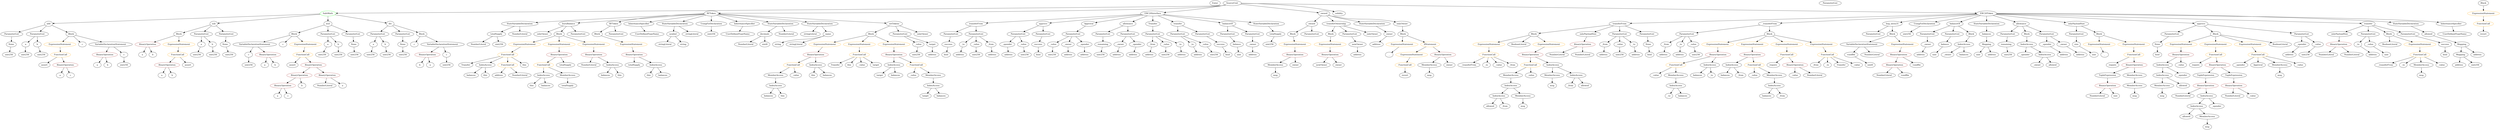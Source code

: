 strict digraph {
	graph [bb="0,0,14626,900"];
	node [label="\N"];
	Enter	[height=0.5,
		pos="7104.5,882",
		width=0.83628];
	Identifier_balances_7	[color=black,
		height=0.5,
		label=balances,
		pos="4397.5,234",
		width=1.1828];
	Identifier__	[color=black,
		height=0.5,
		label=_,
		pos="12349,522",
		width=0.75];
	VariableDeclaration__from	[color=black,
		height=0.5,
		label=_from,
		pos="6720.5,594",
		width=0.93331];
	ElementaryTypeName_address_7	[color=black,
		height=0.5,
		label=address,
		pos="6698.5,522",
		width=1.0996];
	VariableDeclaration__from -> ElementaryTypeName_address_7	[pos="e,6704,540.28 6715.2,576.05 6712.9,568.6 6710.1,559.64 6707.4,551.22"];
	VariableDeclaration_c	[color=black,
		height=0.5,
		label=c,
		pos="1411.5,522",
		width=0.75];
	ElementaryTypeName_uint256_10	[color=black,
		height=0.5,
		label=uint256,
		pos="1411.5,450",
		width=1.0442];
	VariableDeclaration_c -> ElementaryTypeName_uint256_10	[pos="e,1411.5,468.1 1411.5,503.7 1411.5,496.41 1411.5,487.73 1411.5,479.54"];
	ExpressionStatement_Unnamed_2	[color=orange,
		height=0.5,
		label=ExpressionStatement,
		pos="343.54,594",
		width=2.458];
	FunctionCall_Unnamed_2	[color=orange,
		height=0.5,
		label=FunctionCall,
		pos="344.54,522",
		width=1.6125];
	ExpressionStatement_Unnamed_2 -> FunctionCall_Unnamed_2	[pos="e,344.3,540.1 343.79,575.7 343.89,568.41 344.02,559.73 344.14,551.54"];
	ElementaryTypeName_bool	[color=black,
		height=0.5,
		label=bool,
		pos="7163.5,522",
		width=0.76697];
	Parameter__spender_2	[color=black,
		height=0.5,
		label=_spender,
		pos="11978,594",
		width=1.2521];
	ElementaryTypeName_address_16	[color=black,
		height=0.5,
		label=address,
		pos="12095,522",
		width=1.0996];
	Parameter__spender_2 -> ElementaryTypeName_address_16	[pos="e,12071,537.01 12002,578.5 12019,568.18 12042,554.19 12061,542.84"];
	BinaryOperation_Unnamed_19	[color=brown,
		height=0.5,
		label=BinaryOperation,
		pos="10072,522",
		width=1.9867];
	FunctionCall_Unnamed_10	[color=orange,
		height=0.5,
		label=FunctionCall,
		pos="9770.5,450",
		width=1.6125];
	BinaryOperation_Unnamed_19 -> FunctionCall_Unnamed_10	[pos="e,9815.8,461.53 10020,509.05 9966.4,496.55 9882.4,477.01 9826.9,464.1"];
	IndexAccess_Unnamed_9	[color=black,
		height=0.5,
		label=IndexAccess,
		pos="9988.5,450",
		width=1.6402];
	BinaryOperation_Unnamed_19 -> IndexAccess_Unnamed_9	[pos="e,10008,467.47 10052,504.41 10041,495.52 10028,484.41 10017,474.63"];
	Parameter_None_3	[color=black,
		height=0.5,
		label=None,
		pos="52.543,594",
		width=0.85014];
	ElementaryTypeName_uint256_20	[color=black,
		height=0.5,
		label=uint256,
		pos="44.543,522",
		width=1.0442];
	Parameter_None_3 -> ElementaryTypeName_uint256_20	[pos="e,46.498,540.1 50.565,575.7 49.732,568.41 48.74,559.73 47.804,551.54"];
	Identifier_a_7	[color=black,
		height=0.5,
		label=a,
		pos="357.54,378",
		width=0.75];
	ParameterList_Unnamed_19	[color=black,
		height=0.5,
		label=ParameterList,
		pos="61.543,666",
		width=1.7095];
	ParameterList_Unnamed_19 -> Parameter_None_3	[pos="e,54.742,612.1 59.318,647.7 58.37,640.32 57.239,631.52 56.175,623.25"];
	ParameterList_Unnamed_22	[color=black,
		height=0.5,
		label=ParameterList,
		pos="10955,666",
		width=1.7095];
	VariableDeclaration__value	[color=black,
		height=0.5,
		label=_value,
		pos="6806.5,594",
		width=0.96103];
	ElementaryTypeName_uint256_5	[color=black,
		height=0.5,
		label=uint256,
		pos="6793.5,522",
		width=1.0442];
	VariableDeclaration__value -> ElementaryTypeName_uint256_5	[pos="e,6796.7,540.1 6803.3,575.7 6802,568.32 6800.3,559.52 6798.8,551.25"];
	Identifier_assert	[color=black,
		height=0.5,
		label=assert,
		pos="1710.5,450",
		width=0.89172];
	ElementaryTypeName_uint_2	[color=black,
		height=0.5,
		label=uint,
		pos="12277,522",
		width=0.75];
	FunctionDefinition_transferFrom	[color=black,
		height=0.5,
		label=transferFrom,
		pos="5649.5,738",
		width=1.6402];
	ParameterList_Unnamed_5	[color=black,
		height=0.5,
		label=ParameterList,
		pos="5496.5,666",
		width=1.7095];
	FunctionDefinition_transferFrom -> ParameterList_Unnamed_5	[pos="e,5528.7,681.73 5617.8,722.5 5595,712.05 5564,697.85 5539,686.43"];
	ParameterList_Unnamed_4	[color=black,
		height=0.5,
		label=ParameterList,
		pos="5649.5,666",
		width=1.7095];
	FunctionDefinition_transferFrom -> ParameterList_Unnamed_4	[pos="e,5649.5,684.1 5649.5,719.7 5649.5,712.41 5649.5,703.73 5649.5,695.54"];
	ParameterList_Unnamed_33	[color=black,
		height=0.5,
		label=ParameterList,
		pos="12712,666",
		width=1.7095];
	Parameter_None_5	[color=black,
		height=0.5,
		label=None,
		pos="12629,594",
		width=0.85014];
	ParameterList_Unnamed_33 -> Parameter_None_5	[pos="e,12645,609.25 12692,648.76 12681,639.14 12666,626.84 12654,616.43"];
	ModifierInvocation_onlyPayloadSize	[color=black,
		height=0.5,
		label=onlyPayloadSize,
		pos="13683,666",
		width=2.0006];
	BinaryOperation_Unnamed_14	[color=brown,
		height=0.5,
		label=BinaryOperation,
		pos="13676,594",
		width=1.9867];
	ModifierInvocation_onlyPayloadSize -> BinaryOperation_Unnamed_14	[pos="e,13677,612.1 13681,647.7 13680,640.41 13679,631.73 13678,623.54"];
	ElementaryTypeName_uint8	[color=black,
		height=0.5,
		label=uint8,
		pos="10964,450",
		width=0.7947];
	Identifier___1	[color=black,
		height=0.5,
		label=_,
		pos="8117.5,522",
		width=0.75];
	Block_Unnamed_17	[color=black,
		height=0.5,
		label=Block,
		pos="5002.5,666",
		width=0.90558];
	ExpressionStatement_Unnamed_22	[color=orange,
		height=0.5,
		label=ExpressionStatement,
		pos="4771.5,594",
		width=2.458];
	Block_Unnamed_17 -> ExpressionStatement_Unnamed_22	[pos="e,4819.6,609.57 4974.7,656.56 4939.1,645.78 4876.7,626.87 4830.4,612.84"];
	ExpressionStatement_Unnamed_24	[color=orange,
		height=0.5,
		label=ExpressionStatement,
		pos="4966.5,594",
		width=2.458];
	Block_Unnamed_17 -> ExpressionStatement_Unnamed_24	[pos="e,4975.3,611.96 4994,648.41 4989.9,640.51 4985,630.85 4980.4,621.94"];
	ExpressionStatement_Unnamed_23	[color=orange,
		height=0.5,
		label=ExpressionStatement,
		pos="5161.5,594",
		width=2.458];
	Block_Unnamed_17 -> ExpressionStatement_Unnamed_23	[pos="e,5125.7,610.8 5027.4,654.06 5050.9,643.72 5086.7,627.94 5115.4,615.3"];
	Identifier__value_11	[color=black,
		height=0.5,
		label=_value,
		pos="5287.5,378",
		width=0.96103];
	Identifier__from_5	[color=black,
		height=0.5,
		label=_from,
		pos="10622,450",
		width=0.93331];
	Parameter_balance	[color=black,
		height=0.5,
		label=balance,
		pos="7228.5,594",
		width=1.0719];
	ElementaryTypeName_uint	[color=black,
		height=0.5,
		label=uint,
		pos="7236.5,522",
		width=0.75];
	Parameter_balance -> ElementaryTypeName_uint	[pos="e,7234.6,540.1 7230.5,575.7 7231.4,568.41 7232.3,559.73 7233.3,551.54"];
	ElementaryTypeName_address_20	[color=black,
		height=0.5,
		label=address,
		pos="9752.5,522",
		width=1.0996];
	NumberLiteral_Unnamed_6	[color=black,
		height=0.5,
		label=NumberLiteral,
		pos="9126.5,522",
		width=1.765];
	BinaryOperation_Unnamed_23	[color=brown,
		height=0.5,
		label=BinaryOperation,
		pos="12765,522",
		width=1.9867];
	IndexAccess_Unnamed_13	[color=black,
		height=0.5,
		label=IndexAccess,
		pos="12653,450",
		width=1.6402];
	BinaryOperation_Unnamed_23 -> IndexAccess_Unnamed_13	[pos="e,12678,466.67 12739,504.76 12723,495.18 12704,482.92 12687,472.53"];
	Identifier__value_8	[color=black,
		height=0.5,
		label=_value,
		pos="12765,450",
		width=0.96103];
	BinaryOperation_Unnamed_23 -> Identifier__value_8	[pos="e,12765,468.1 12765,503.7 12765,496.41 12765,487.73 12765,479.54"];
	MemberAccess_Unnamed_12	[color=black,
		height=0.5,
		label=MemberAccess,
		pos="8351.5,450",
		width=1.9174];
	Identifier_msg_8	[color=black,
		height=0.5,
		label=msg,
		pos="8351.5,378",
		width=0.75];
	MemberAccess_Unnamed_12 -> Identifier_msg_8	[pos="e,8351.5,396.1 8351.5,431.7 8351.5,424.41 8351.5,415.73 8351.5,407.54"];
	ExpressionStatement_Unnamed_19	[color=orange,
		height=0.5,
		label=ExpressionStatement,
		pos="8193.5,594",
		width=2.458];
	ExpressionStatement_Unnamed_19 -> Identifier___1	[pos="e,8132.7,536.97 8175.1,576.05 8164.9,566.6 8152,554.74 8141,544.62"];
	Identifier__to_4	[color=black,
		height=0.5,
		label=_to,
		pos="10701,450",
		width=0.75];
	Parameter_a_1	[color=black,
		height=0.5,
		label=a,
		pos="2172.5,594",
		width=0.75];
	ElementaryTypeName_uint256_11	[color=black,
		height=0.5,
		label=uint256,
		pos="2164.5,522",
		width=1.0442];
	Parameter_a_1 -> ElementaryTypeName_uint256_11	[pos="e,2166.5,540.1 2170.6,575.7 2169.7,568.41 2168.7,559.73 2167.8,551.54"];
	Identifier_balances_1	[color=black,
		height=0.5,
		label=balances,
		pos="10077,378",
		width=1.1828];
	Mapping_Unnamed_2	[color=black,
		height=0.5,
		label=Mapping,
		pos="14403,522",
		width=1.2105];
	ElementaryTypeName_address_13	[color=black,
		height=0.5,
		label=address,
		pos="14394,450",
		width=1.0996];
	Mapping_Unnamed_2 -> ElementaryTypeName_address_13	[pos="e,14396,468.1 14400,503.7 14399,496.32 14398,487.52 14397,479.25"];
	ElementaryTypeName_uint256_23	[color=black,
		height=0.5,
		label=uint256,
		pos="14489,450",
		width=1.0442];
	Mapping_Unnamed_2 -> ElementaryTypeName_uint256_23	[pos="e,14470,466.01 14422,505.46 14433,496 14448,483.75 14461,473.27"];
	Identifier_require_2	[color=black,
		height=0.5,
		label=require,
		pos="12854,450",
		width=1.0026];
	Parameter__value_7	[color=black,
		height=0.5,
		label=_value,
		pos="5302.5,594",
		width=0.96103];
	ElementaryTypeName_uint256_30	[color=black,
		height=0.5,
		label=uint256,
		pos="5290.5,522",
		width=1.0442];
	Parameter__value_7 -> ElementaryTypeName_uint256_30	[pos="e,5293.5,540.1 5299.6,575.7 5298.3,568.32 5296.8,559.52 5295.4,551.25"];
	Parameter_balance_1	[color=black,
		height=0.5,
		label=balance,
		pos="11368,594",
		width=1.0719];
	ElementaryTypeName_uint_3	[color=black,
		height=0.5,
		label=uint,
		pos="11304,522",
		width=0.75];
	Parameter_balance_1 -> ElementaryTypeName_uint_3	[pos="e,11317,537.86 11353,577.12 11345,568.01 11334,556.4 11325,546.28"];
	Parameter_a_2	[color=black,
		height=0.5,
		label=a,
		pos="1160.5,594",
		width=0.75];
	ElementaryTypeName_uint256_15	[color=black,
		height=0.5,
		label=uint256,
		pos="1140.5,522",
		width=1.0442];
	Parameter_a_2 -> ElementaryTypeName_uint256_15	[pos="e,1145.5,540.28 1155.7,576.05 1153.6,568.6 1151,559.64 1148.6,551.22"];
	Identifier_allowed_2	[color=black,
		height=0.5,
		label=allowed,
		pos="8724.5,162",
		width=1.0858];
	ElementaryTypeName_bool_3	[color=black,
		height=0.5,
		label=bool,
		pos="14308,522",
		width=0.76697];
	Identifier_Transfer	[color=black,
		height=0.5,
		label=Transfer,
		pos="10788,450",
		width=1.1689];
	StateVariableDeclaration_Unnamed_7	[color=black,
		height=0.5,
		label=StateVariableDeclaration,
		pos="2993.5,738",
		width=2.8184];
	VariableDeclaration_totalSupply_1	[color=black,
		height=0.5,
		label=totalSupply,
		pos="2858.5,666",
		width=1.4739];
	StateVariableDeclaration_Unnamed_7 -> VariableDeclaration_totalSupply_1	[pos="e,2886.8,681.64 2961.9,720.59 2942.4,710.49 2917.4,697.49 2896.8,686.83"];
	NumberLiteral_Unnamed_14	[color=black,
		height=0.5,
		label=NumberLiteral,
		pos="2993.5,666",
		width=1.765];
	StateVariableDeclaration_Unnamed_7 -> NumberLiteral_Unnamed_14	[pos="e,2993.5,684.1 2993.5,719.7 2993.5,712.41 2993.5,703.73 2993.5,695.54"];
	Parameter_success_1	[color=black,
		height=0.5,
		label=success,
		pos="5476.5,594",
		width=1.1135];
	ParameterList_Unnamed_5 -> Parameter_success_1	[pos="e,5481.4,612.1 5491.6,647.7 5489.5,640.24 5486.9,631.32 5484.5,622.97"];
	ElementaryTypeName_uint256_18	[color=black,
		height=0.5,
		label=uint256,
		pos="137.54,522",
		width=1.0442];
	Parameter_b_2	[color=black,
		height=0.5,
		label=b,
		pos="1232.5,594",
		width=0.75];
	ElementaryTypeName_uint256_16	[color=black,
		height=0.5,
		label=uint256,
		pos="1233.5,522",
		width=1.0442];
	Parameter_b_2 -> ElementaryTypeName_uint256_16	[pos="e,1233.3,540.1 1232.8,575.7 1232.9,568.41 1233,559.73 1233.1,551.54"];
	VariableDeclaration_vundflw	[color=black,
		height=0.5,
		label=vundflw,
		pos="10815,522",
		width=1.1274];
	VariableDeclaration_vundflw -> ElementaryTypeName_uint8	[pos="e,10941,461.53 10842,508.32 10867,496.55 10904,478.99 10931,466.41"];
	Identifier__value_5	[color=black,
		height=0.5,
		label=_value,
		pos="9648.5,378",
		width=0.96103];
	FunctionCall_Unnamed_10 -> Identifier__value_5	[pos="e,9671.2,391.98 9743.8,433.64 9725.3,423.01 9700.5,408.82 9680.9,397.56"];
	MemberAccess_Unnamed_7	[color=black,
		height=0.5,
		label=MemberAccess,
		pos="9770.5,378",
		width=1.9174];
	FunctionCall_Unnamed_10 -> MemberAccess_Unnamed_7	[pos="e,9770.5,396.1 9770.5,431.7 9770.5,424.41 9770.5,415.73 9770.5,407.54"];
	ParameterList_Unnamed_37	[color=black,
		height=0.5,
		label=ParameterList,
		pos="5149.5,666",
		width=1.7095];
	ParameterList_Unnamed_37 -> Parameter__value_7	[pos="e,5277.1,606.65 5181.6,650.33 5206.5,638.96 5240.9,623.22 5266.6,611.43"];
	Parameter_target	[color=black,
		height=0.5,
		label=target,
		pos="5386.5,594",
		width=0.864];
	ParameterList_Unnamed_37 -> Parameter_target	[pos="e,5362.6,605.8 5195.2,653.51 5244.2,641.03 5318.8,621.59 5346.5,612 5348.4,611.37 5350.2,610.7 5352.1,610.01"];
	VariableDeclaration__value_1	[color=black,
		height=0.5,
		label=_value,
		pos="6116.5,594",
		width=0.96103];
	ElementaryTypeName_uint256_6	[color=black,
		height=0.5,
		label=uint256,
		pos="6114.5,522",
		width=1.0442];
	VariableDeclaration__value_1 -> ElementaryTypeName_uint256_6	[pos="e,6115,540.1 6116,575.7 6115.8,568.41 6115.6,559.73 6115.4,551.54"];
	ParameterList_Unnamed_21	[color=black,
		height=0.5,
		label=ParameterList,
		pos="10717,882",
		width=1.7095];
	ElementaryTypeName_uint_1	[color=black,
		height=0.5,
		label=uint,
		pos="11575,522",
		width=0.75];
	Identifier__from_1	[color=black,
		height=0.5,
		label=_from,
		pos="8815.5,162",
		width=0.93331];
	ElementaryTypeName_address_18	[color=black,
		height=0.5,
		label=address,
		pos="9392.5,522",
		width=1.0996];
	Identifier_this_1	[color=black,
		height=0.5,
		label=this,
		pos="4657.5,378",
		width=0.75];
	Identifier_balances_12	[color=black,
		height=0.5,
		label=balances,
		pos="3520.5,378",
		width=1.1828];
	Block_Unnamed_15	[color=black,
		height=0.5,
		label=Block,
		pos="7774.5,666",
		width=0.90558];
	ExpressionStatement_Unnamed_20	[color=orange,
		height=0.5,
		label=ExpressionStatement,
		pos="7773.5,594",
		width=2.458];
	Block_Unnamed_15 -> ExpressionStatement_Unnamed_20	[pos="e,7773.8,612.1 7774.3,647.7 7774.2,640.41 7774.1,631.73 7774,623.54"];
	UserDefinedTypeName_Unnamed	[color=black,
		height=0.5,
		label=UserDefinedTypeName,
		pos="14369,666",
		width=2.7214];
	FunctionCall_Unnamed_8	[color=orange,
		height=0.5,
		label=FunctionCall,
		pos="10461,522",
		width=1.6125];
	Identifier_require_1	[color=black,
		height=0.5,
		label=require,
		pos="10373,450",
		width=1.0026];
	FunctionCall_Unnamed_8 -> Identifier_require_1	[pos="e,10391,465.72 10440,504.76 10428,495.27 10413,483.17 10400,472.85"];
	BinaryOperation_Unnamed_17	[color=brown,
		height=0.5,
		label=BinaryOperation,
		pos="10499,450",
		width=1.9867];
	FunctionCall_Unnamed_8 -> BinaryOperation_Unnamed_17	[pos="e,10489,468.28 10470,504.05 10474,496.35 10479,487.03 10484,478.36"];
	FunctionDefinition_approve	[color=black,
		height=0.5,
		label=approve,
		pos="6058.5,738",
		width=1.1412];
	ParameterList_Unnamed_6	[color=black,
		height=0.5,
		label=ParameterList,
		pos="5917.5,666",
		width=1.7095];
	FunctionDefinition_approve -> ParameterList_Unnamed_6	[pos="e,5947.9,682.05 6032,723.83 6011.2,713.48 5981.8,698.89 5958,687.09"];
	ParameterList_Unnamed_7	[color=black,
		height=0.5,
		label=ParameterList,
		pos="6058.5,666",
		width=1.7095];
	FunctionDefinition_approve -> ParameterList_Unnamed_7	[pos="e,6058.5,684.1 6058.5,719.7 6058.5,712.41 6058.5,703.73 6058.5,695.54"];
	FunctionDefinition_burnBalance	[color=black,
		height=0.5,
		label=burnBalance,
		pos="3284.5,738",
		width=1.5709];
	ModifierInvocation_onlyOwner_2	[color=black,
		height=0.5,
		label=onlyOwner,
		pos="3126.5,666",
		width=1.4323];
	FunctionDefinition_burnBalance -> ModifierInvocation_onlyOwner_2	[pos="e,3157.7,680.79 3252.6,722.83 3228.2,712.06 3194.6,697.13 3168.1,685.42"];
	Block_Unnamed_18	[color=black,
		height=0.5,
		label=Block,
		pos="3228.5,666",
		width=0.90558];
	FunctionDefinition_burnBalance -> Block_Unnamed_18	[pos="e,3241.2,682.83 3271,720.05 3264.2,711.56 3255.8,701.11 3248.3,691.73"];
	ParameterList_Unnamed_38	[color=black,
		height=0.5,
		label=ParameterList,
		pos="3340.5,666",
		width=1.7095];
	FunctionDefinition_burnBalance -> ParameterList_Unnamed_38	[pos="e,3327.1,683.79 3298.1,720.05 3304.7,711.8 3312.8,701.7 3320.1,692.54"];
	Identifier__owner_1	[color=black,
		height=0.5,
		label=_owner,
		pos="11930,450",
		width=1.0719];
	VariableDeclaration_decimals	[color=black,
		height=0.5,
		label=decimals,
		pos="4429.5,666",
		width=1.1967];
	NumberLiteral_Unnamed_11	[color=black,
		height=0.5,
		label=NumberLiteral,
		pos="4319.5,594",
		width=1.765];
	VariableDeclaration_decimals -> NumberLiteral_Unnamed_11	[pos="e,4344.5,610.87 4406.5,650.33 4391.3,640.67 4371.2,627.87 4354.1,617"];
	ElementaryTypeName_uint8_1	[color=black,
		height=0.5,
		label=uint8,
		pos="4429.5,594",
		width=0.7947];
	VariableDeclaration_decimals -> ElementaryTypeName_uint8_1	[pos="e,4429.5,612.1 4429.5,647.7 4429.5,640.41 4429.5,631.73 4429.5,623.54"];
	ElementaryTypeName_uint256_9	[color=black,
		height=0.5,
		label=uint256,
		pos="2071.5,522",
		width=1.0442];
	BinaryOperation_Unnamed_30	[color=brown,
		height=0.5,
		label=BinaryOperation,
		pos="3228.5,522",
		width=1.9867];
	FunctionCall_Unnamed_18	[color=orange,
		height=0.5,
		label=FunctionCall,
		pos="3159.5,450",
		width=1.6125];
	BinaryOperation_Unnamed_30 -> FunctionCall_Unnamed_18	[pos="e,3175.6,467.31 3211.8,504.05 3203.3,495.42 3192.8,484.76 3183.5,475.27"];
	Identifier_totalSupply_1	[color=black,
		height=0.5,
		label=totalSupply,
		pos="3288.5,450",
		width=1.4739];
	BinaryOperation_Unnamed_30 -> Identifier_totalSupply_1	[pos="e,3274.2,467.79 3243.1,504.05 3250.2,495.71 3259,485.49 3266.9,476.25"];
	Identifier__owner	[color=black,
		height=0.5,
		label=_owner,
		pos="11388,522",
		width=1.0719];
	Identifier__from	[color=black,
		height=0.5,
		label=_from,
		pos="9214.5,306",
		width=0.93331];
	ParameterList_Unnamed_26	[color=black,
		height=0.5,
		label=ParameterList,
		pos="11742,666",
		width=1.7095];
	Parameter_remaining_1	[color=black,
		height=0.5,
		label=remaining,
		pos="11733,594",
		width=1.2798];
	ParameterList_Unnamed_26 -> Parameter_remaining_1	[pos="e,11735,612.1 11739,647.7 11738,640.32 11737,631.52 11736,623.25"];
	FunctionDefinition_transferFrom_1	[color=black,
		height=0.5,
		label=transferFrom,
		pos="9487.5,738",
		width=1.6402];
	Block_Unnamed_10	[color=black,
		height=0.5,
		label=Block,
		pos="8980.5,666",
		width=0.90558];
	FunctionDefinition_transferFrom_1 -> Block_Unnamed_10	[pos="e,9011.9,671.33 9434.7,729.71 9333.8,715.77 9115.4,685.61 9023.1,672.87"];
	ModifierInvocation_onlyPayloadSize_1	[color=black,
		height=0.5,
		label=onlyPayloadSize,
		pos="9303.5,666",
		width=2.0006];
	FunctionDefinition_transferFrom_1 -> ModifierInvocation_onlyPayloadSize_1	[pos="e,9341.9,681.59 9451.6,723.34 9423.4,712.59 9383.7,697.5 9352.5,685.64"];
	ParameterList_Unnamed_29	[color=black,
		height=0.5,
		label=ParameterList,
		pos="9487.5,666",
		width=1.7095];
	FunctionDefinition_transferFrom_1 -> ParameterList_Unnamed_29	[pos="e,9487.5,684.1 9487.5,719.7 9487.5,712.41 9487.5,703.73 9487.5,695.54"];
	ParameterList_Unnamed_30	[color=black,
		height=0.5,
		label=ParameterList,
		pos="9640.5,666",
		width=1.7095];
	FunctionDefinition_transferFrom_1 -> ParameterList_Unnamed_30	[pos="e,9608.4,681.73 9519.2,722.5 9542.1,712.05 9573.1,697.85 9598.1,686.43"];
	FunctionCall_Unnamed	[color=orange,
		height=0.5,
		label=FunctionCall,
		pos="1771.5,522",
		width=1.6125];
	FunctionCall_Unnamed -> Identifier_assert	[pos="e,1724.1,466.51 1757.1,504.41 1749.4,495.62 1739.9,484.66 1731.4,474.96"];
	BinaryOperation_Unnamed_1	[color=brown,
		height=0.5,
		label=BinaryOperation,
		pos="1832.5,450",
		width=1.9867];
	FunctionCall_Unnamed -> BinaryOperation_Unnamed_1	[pos="e,1817.8,467.96 1786,504.41 1793.3,496.08 1802.2,485.8 1810.3,476.49"];
	ElementaryTypeName_address_2	[color=black,
		height=0.5,
		label=address,
		pos="5745.5,522",
		width=1.0996];
	Identifier_balances_6	[color=black,
		height=0.5,
		label=balances,
		pos="4745.5,378",
		width=1.1828];
	IndexAccess_Unnamed_20	[color=black,
		height=0.5,
		label=IndexAccess,
		pos="3159.5,378",
		width=1.6402];
	FunctionCall_Unnamed_18 -> IndexAccess_Unnamed_20	[pos="e,3159.5,396.1 3159.5,431.7 3159.5,424.41 3159.5,415.73 3159.5,407.54"];
	MemberAccess_Unnamed_15	[color=black,
		height=0.5,
		label=MemberAccess,
		pos="3305.5,378",
		width=1.9174];
	FunctionCall_Unnamed_18 -> MemberAccess_Unnamed_15	[pos="e,3273.5,394.38 3190.1,434.33 3211.3,424.17 3239.8,410.53 3263.1,399.33"];
	MemberAccess_Unnamed_13	[color=black,
		height=0.5,
		label=MemberAccess,
		pos="4441.5,378",
		width=1.9174];
	IndexAccess_Unnamed_17	[color=black,
		height=0.5,
		label=IndexAccess,
		pos="4441.5,306",
		width=1.6402];
	MemberAccess_Unnamed_13 -> IndexAccess_Unnamed_17	[pos="e,4441.5,324.1 4441.5,359.7 4441.5,352.41 4441.5,343.73 4441.5,335.54"];
	NumberLiteral_Unnamed_1	[color=black,
		height=0.5,
		label=NumberLiteral,
		pos="12268,234",
		width=1.765];
	Parameter__to_2	[color=black,
		height=0.5,
		label=_to,
		pos="13793,594",
		width=0.75];
	ElementaryTypeName_address_17	[color=black,
		height=0.5,
		label=address,
		pos="13877,522",
		width=1.0996];
	Parameter__to_2 -> ElementaryTypeName_address_17	[pos="e,13858,538.41 13809,579.5 13820,569.95 13836,556.9 13849,545.75"];
	ElementaryTypeName_address_4	[color=black,
		height=0.5,
		label=address,
		pos="5842.5,522",
		width=1.0996];
	NumberLiteral_Unnamed_5	[color=black,
		height=0.5,
		label=NumberLiteral,
		pos="13611,522",
		width=1.765];
	BinaryOperation_Unnamed_14 -> NumberLiteral_Unnamed_5	[pos="e,13626,539.79 13660,576.05 13652,567.63 13642,557.28 13634,547.97"];
	NumberLiteral_Unnamed_4	[color=black,
		height=0.5,
		label=NumberLiteral,
		pos="13756,522",
		width=1.765];
	BinaryOperation_Unnamed_14 -> NumberLiteral_Unnamed_4	[pos="e,13737,539.47 13695,576.41 13705,567.61 13717,556.63 13728,546.92"];
	IndexAccess_Unnamed_12	[color=black,
		height=0.5,
		label=IndexAccess,
		pos="12891,162",
		width=1.6402];
	Identifier_allowed_3	[color=black,
		height=0.5,
		label=allowed,
		pos="12828,90",
		width=1.0858];
	IndexAccess_Unnamed_12 -> Identifier_allowed_3	[pos="e,12842,106.99 12876,144.41 12868,135.74 12858,124.97 12849,115.38"];
	MemberAccess_Unnamed_8	[color=black,
		height=0.5,
		label=MemberAccess,
		pos="12954,90",
		width=1.9174];
	IndexAccess_Unnamed_12 -> MemberAccess_Unnamed_8	[pos="e,12938,107.96 12905,144.41 12913,136.08 12922,125.8 12931,116.49"];
	ElementaryTypeName_uint256_7	[color=black,
		height=0.5,
		label=uint256,
		pos="1885.5,522",
		width=1.0442];
	FunctionDefinition_RFToken	[color=black,
		height=0.5,
		label=RFToken,
		pos="3557.5,738",
		width=1.2937];
	Block_Unnamed_16	[color=black,
		height=0.5,
		label=Block,
		pos="3452.5,666",
		width=0.90558];
	FunctionDefinition_RFToken -> Block_Unnamed_16	[pos="e,3472.9,680.57 3535,721.98 3519.6,711.71 3499,697.98 3482.3,686.81"];
	ParameterList_Unnamed_36	[color=black,
		height=0.5,
		label=ParameterList,
		pos="3564.5,666",
		width=1.7095];
	FunctionDefinition_RFToken -> ParameterList_Unnamed_36	[pos="e,3562.8,684.1 3559.3,719.7 3560,712.41 3560.9,703.73 3561.7,695.54"];
	Identifier__to_3	[color=black,
		height=0.5,
		label=_to,
		pos="9726.5,234",
		width=0.75];
	ExpressionStatement_Unnamed_26	[color=orange,
		height=0.5,
		label=ExpressionStatement,
		pos="3033.5,594",
		width=2.458];
	FunctionCall_Unnamed_19	[color=orange,
		height=0.5,
		label=FunctionCall,
		pos="2947.5,522",
		width=1.6125];
	ExpressionStatement_Unnamed_26 -> FunctionCall_Unnamed_19	[pos="e,2967.6,539.31 3012.7,576.05 3001.8,567.16 2988.2,556.11 2976.3,546.41"];
	ContractDefinition_SafeMath	[color=green,
		height=0.5,
		label=SafeMath,
		pos="1906.5,810",
		width=1.2798];
	FunctionDefinition_add	[color=black,
		height=0.5,
		label=add,
		pos="343.54,738",
		width=0.75];
	ContractDefinition_SafeMath -> FunctionDefinition_add	[pos="e,370.59,740.21 1860.6,806.94 1629.4,796.59 595.27,750.27 382.07,740.73"];
	FunctionDefinition_sub	[color=black,
		height=0.5,
		label=sub,
		pos="1237.5,738",
		width=0.75];
	ContractDefinition_SafeMath -> FunctionDefinition_sub	[pos="e,1264.2,741.79 1862.4,804.38 1738.9,791.46 1391.4,755.1 1275.6,742.99"];
	FunctionDefinition_mul	[color=black,
		height=0.5,
		label=mul,
		pos="1906.5,738",
		width=0.75];
	ContractDefinition_SafeMath -> FunctionDefinition_mul	[pos="e,1906.5,756.1 1906.5,791.7 1906.5,784.41 1906.5,775.73 1906.5,767.54"];
	FunctionDefinition_div	[color=black,
		height=0.5,
		label=div,
		pos="2259.5,738",
		width=0.75];
	ContractDefinition_SafeMath -> FunctionDefinition_div	[pos="e,2233.9,744.08 1947,800.97 2016.2,787.25 2156.2,759.5 2222.7,746.3"];
	ParameterList_Unnamed_20	[color=black,
		height=0.5,
		label=ParameterList,
		pos="12164,666",
		width=1.7095];
	Parameter_size	[color=black,
		height=0.5,
		label=size,
		pos="12164,594",
		width=0.75];
	ParameterList_Unnamed_20 -> Parameter_size	[pos="e,12164,612.1 12164,647.7 12164,640.41 12164,631.73 12164,623.54"];
	stringLiteral_Unnamed_2	[color=black,
		height=0.5,
		label=stringLiteral,
		pos="3845.5,594",
		width=1.5016];
	BinaryOperation_Unnamed_28	[color=brown,
		height=0.5,
		label=BinaryOperation,
		pos="4684.5,522",
		width=1.9867];
	ExpressionStatement_Unnamed_22 -> BinaryOperation_Unnamed_28	[pos="e,4705.1,539.55 4750.5,576.05 4739.5,567.22 4725.9,556.27 4713.9,546.62"];
	Parameter__to_1	[color=black,
		height=0.5,
		label=_to,
		pos="5566.5,594",
		width=0.75];
	ElementaryTypeName_address_3	[color=black,
		height=0.5,
		label=address,
		pos="5555.5,522",
		width=1.0996];
	Parameter__to_1 -> ElementaryTypeName_address_3	[pos="e,5558.2,540.1 5563.8,575.7 5562.7,568.32 5561.3,559.52 5560,551.25"];
	Identifier_a	[color=black,
		height=0.5,
		label=a,
		pos="1498.5,450",
		width=0.75];
	ExpressionStatement_Unnamed_18	[color=orange,
		height=0.5,
		label=ExpressionStatement,
		pos="8250.5,522",
		width=2.458];
	FunctionCall_Unnamed_14	[color=orange,
		height=0.5,
		label=FunctionCall,
		pos="8206.5,450",
		width=1.6125];
	ExpressionStatement_Unnamed_18 -> FunctionCall_Unnamed_14	[pos="e,8217.3,468.1 8239.7,503.7 8234.8,495.9 8228.9,486.51 8223.4,477.83"];
	Parameter__owner_1	[color=black,
		height=0.5,
		label=_owner,
		pos="6521.5,594",
		width=1.0719];
	ElementaryTypeName_address_5	[color=black,
		height=0.5,
		label=address,
		pos="6504.5,522",
		width=1.0996];
	Parameter__owner_1 -> ElementaryTypeName_address_5	[pos="e,6508.7,540.1 6517.3,575.7 6515.5,568.32 6513.4,559.52 6511.4,551.25"];
	NumberLiteral_Unnamed_2	[color=black,
		height=0.5,
		label=NumberLiteral,
		pos="10937,522",
		width=1.765];
	BinaryOperation_Unnamed_25	[color=brown,
		height=0.5,
		label=BinaryOperation,
		pos="8428.5,522",
		width=1.9867];
	BinaryOperation_Unnamed_25 -> MemberAccess_Unnamed_12	[pos="e,8369.9,467.71 8410.3,504.41 8400.8,495.76 8388.9,485 8378.4,475.42"];
	Identifier_owner_1	[color=black,
		height=0.5,
		label=owner,
		pos="8472.5,450",
		width=0.93331];
	BinaryOperation_Unnamed_25 -> Identifier_owner_1	[pos="e,8462.3,467.31 8439.2,504.05 8444.3,495.94 8450.5,486.04 8456.2,477.01"];
	ExpressionStatement_Unnamed_12	[color=orange,
		height=0.5,
		label=ExpressionStatement,
		pos="10071,594",
		width=2.458];
	ExpressionStatement_Unnamed_12 -> BinaryOperation_Unnamed_19	[pos="e,10071,540.1 10071,575.7 10071,568.41 10071,559.73 10071,551.54"];
	FunctionDefinition_owned	[color=black,
		height=0.5,
		label=owned,
		pos="7662.5,738",
		width=0.98875];
	Block_Unnamed_13	[color=black,
		height=0.5,
		label=Block,
		pos="7550.5,666",
		width=0.90558];
	FunctionDefinition_owned -> Block_Unnamed_13	[pos="e,7571.6,680.15 7640.7,723.34 7623.7,712.75 7600.1,697.94 7581.2,686.17"];
	ParameterList_Unnamed_34	[color=black,
		height=0.5,
		label=ParameterList,
		pos="7662.5,666",
		width=1.7095];
	FunctionDefinition_owned -> ParameterList_Unnamed_34	[pos="e,7662.5,684.1 7662.5,719.7 7662.5,712.41 7662.5,703.73 7662.5,695.54"];
	ContractDefinition_RFToken	[color=black,
		height=0.5,
		label=RFToken,
		pos="4116.5,810",
		width=1.2937];
	ContractDefinition_RFToken -> StateVariableDeclaration_Unnamed_7	[pos="e,3084.7,746.23 4070.7,806.56 3938.5,799.47 3545,777.96 3218.5,756 3178.4,753.3 3134.3,750.03 3095.9,747.09"];
	ContractDefinition_RFToken -> FunctionDefinition_burnBalance	[pos="e,3338.9,743.57 4071.2,805.19 3932.5,793.51 3513.1,758.23 3350.2,744.52"];
	ContractDefinition_RFToken -> FunctionDefinition_RFToken	[pos="e,3591.9,750.56 4070.3,807.06 3981.2,802.68 3779.6,789.65 3613.5,756 3610,755.28 3606.4,754.44 3602.7,753.52"];
	InheritanceSpecifier_Unnamed_2	[color=black,
		height=0.5,
		label=InheritanceSpecifier,
		pos="3706.5,738",
		width=2.3333];
	ContractDefinition_RFToken -> InheritanceSpecifier_Unnamed_2	[pos="e,3768.6,750.47 4074.2,802.13 4013.4,792.22 3897.8,773.19 3799.5,756 3793.1,754.88 3786.5,753.69 3779.8,752.49"];
	StateVariableDeclaration_Unnamed_5	[color=black,
		height=0.5,
		label=StateVariableDeclaration,
		pos="3909.5,738",
		width=2.8184];
	ContractDefinition_RFToken -> StateVariableDeclaration_Unnamed_5	[pos="e,3955.4,754.51 4082.4,797.44 4050.8,786.77 4003.3,770.71 3966.1,758.13"];
	UsingForDeclaration_Unnamed_1	[color=black,
		height=0.5,
		label=UsingForDeclaration,
		pos="4116.5,738",
		width=2.4303];
	ContractDefinition_RFToken -> UsingForDeclaration_Unnamed_1	[pos="e,4116.5,756.1 4116.5,791.7 4116.5,784.41 4116.5,775.73 4116.5,767.54"];
	InheritanceSpecifier_Unnamed_1	[color=black,
		height=0.5,
		label=InheritanceSpecifier,
		pos="4305.5,738",
		width=2.3333];
	ContractDefinition_RFToken -> InheritanceSpecifier_Unnamed_1	[pos="e,4264.8,754.1 4149.5,796.81 4178.4,786.1 4220.9,770.34 4254.3,757.98"];
	StateVariableDeclaration_Unnamed_6	[color=black,
		height=0.5,
		label=StateVariableDeclaration,
		pos="4508.5,738",
		width=2.8184];
	ContractDefinition_RFToken -> StateVariableDeclaration_Unnamed_6	[pos="e,4438.8,751.45 4158.1,801.58 4222,790.17 4345.5,768.11 4427.5,753.47"];
	StateVariableDeclaration_Unnamed_4	[color=black,
		height=0.5,
		label=StateVariableDeclaration,
		pos="4729.5,738",
		width=2.8184];
	ContractDefinition_RFToken -> StateVariableDeclaration_Unnamed_4	[pos="e,4655.9,750.78 4161.6,804.95 4249.6,796.9 4450.4,777.74 4618.5,756 4627,754.9 4635.9,753.68 4644.7,752.41"];
	FunctionDefinition_setTokens	[color=black,
		height=0.5,
		label=setTokens,
		pos="5075.5,738",
		width=1.363];
	ContractDefinition_RFToken -> FunctionDefinition_setTokens	[pos="e,5027.7,742.49 4162.2,805.67 4319.5,794.18 4839.7,756.21 5016.3,743.32"];
	FunctionDefinition_add -> ParameterList_Unnamed_19	[pos="e,107.5,678.41 318.52,730.79 273.91,719.72 179.63,696.31 118.51,681.14"];
	ParameterList_Unnamed_18	[color=black,
		height=0.5,
		label=ParameterList,
		pos="210.54,666",
		width=1.7095];
	FunctionDefinition_add -> ParameterList_Unnamed_18	[pos="e,239.57,682.28 322.76,726.06 303.2,715.77 273.41,700.09 249.44,687.47"];
	Block_Unnamed_3	[color=black,
		height=0.5,
		label=Block,
		pos="409.54,666",
		width=0.90558];
	FunctionDefinition_add -> Block_Unnamed_3	[pos="e,395.11,682.31 357.54,722.15 366.17,713 377.44,701.05 387.27,690.62"];
	IndexAccess_Unnamed_14	[color=black,
		height=0.5,
		label=IndexAccess,
		pos="12652,378",
		width=1.6402];
	IndexAccess_Unnamed_13 -> IndexAccess_Unnamed_14	[pos="e,12652,396.1 12652,431.7 12652,424.41 12652,415.73 12652,407.54"];
	Identifier__spender_2	[color=black,
		height=0.5,
		label=_spender,
		pos="12774,378",
		width=1.2521];
	IndexAccess_Unnamed_13 -> Identifier__spender_2	[pos="e,12749,393.37 12679,433.64 12697,423.47 12720,410.04 12739,399.03"];
	ElementaryTypeName_address_12	[color=black,
		height=0.5,
		label=address,
		pos="14504,522",
		width=1.0996];
	ElementaryTypeName_address_19	[color=black,
		height=0.5,
		label=address,
		pos="9582.5,522",
		width=1.0996];
	ElementaryTypeName_uint256_21	[color=black,
		height=0.5,
		label=uint256,
		pos="707.54,450",
		width=1.0442];
	ExpressionStatement_Unnamed_4	[color=orange,
		height=0.5,
		label=ExpressionStatement,
		pos="12297,594",
		width=2.458];
	ExpressionStatement_Unnamed_4 -> Identifier__	[pos="e,12337,538.67 12309,575.7 12316,567.28 12323,557.02 12330,547.79"];
	Identifier_this	[color=black,
		height=0.5,
		label=this,
		pos="3780.5,378",
		width=0.75];
	ElementaryTypeName_uint256_17	[color=black,
		height=0.5,
		label=uint256,
		pos="1326.5,522",
		width=1.0442];
	Identifier__value_6	[color=black,
		height=0.5,
		label=_value,
		pos="10883,450",
		width=0.96103];
	Identifier_this_7	[color=black,
		height=0.5,
		label=this,
		pos="3608.5,378",
		width=0.75];
	VariableDeclaration__to	[color=black,
		height=0.5,
		label=_to,
		pos="6886.5,594",
		width=0.75];
	ElementaryTypeName_address_8	[color=black,
		height=0.5,
		label=address,
		pos="6888.5,522",
		width=1.0996];
	VariableDeclaration__to -> ElementaryTypeName_address_8	[pos="e,6888.1,540.1 6887,575.7 6887.2,568.41 6887.5,559.73 6887.7,551.54"];
	ElementaryTypeName_string	[color=black,
		height=0.5,
		label=string,
		pos="4507.5,594",
		width=0.864];
	BinaryOperation_Unnamed_3	[color=brown,
		height=0.5,
		label=BinaryOperation,
		pos="1751.5,378",
		width=1.9867];
	BinaryOperation_Unnamed_4	[color=brown,
		height=0.5,
		label=BinaryOperation,
		pos="1647.5,306",
		width=1.9867];
	BinaryOperation_Unnamed_3 -> BinaryOperation_Unnamed_4	[pos="e,1671.9,323.39 1727.4,360.76 1713.7,351.55 1696.4,339.88 1681.4,329.77"];
	Identifier_b_1	[color=black,
		height=0.5,
		label=b,
		pos="1764.5,306",
		width=0.75];
	BinaryOperation_Unnamed_3 -> Identifier_b_1	[pos="e,1761.4,324.1 1754.8,359.7 1756.1,352.32 1757.8,343.52 1759.3,335.25"];
	NumberLiteral_Unnamed_10	[color=black,
		height=0.5,
		label=NumberLiteral,
		pos="12811,234",
		width=1.765];
	ExpressionStatement_Unnamed_21	[color=orange,
		height=0.5,
		label=ExpressionStatement,
		pos="3651.5,594",
		width=2.458];
	BinaryOperation_Unnamed_27	[color=brown,
		height=0.5,
		label=BinaryOperation,
		pos="3694.5,522",
		width=1.9867];
	ExpressionStatement_Unnamed_21 -> BinaryOperation_Unnamed_27	[pos="e,3684,540.1 3662.2,575.7 3667,567.9 3672.7,558.51 3678.1,549.83"];
	ContractDefinition_ERC20Interface	[color=black,
		height=0.5,
		label=ERC20Interface,
		pos="6749.5,810",
		width=1.959];
	ContractDefinition_ERC20Interface -> FunctionDefinition_transferFrom	[pos="e,5706.9,742.65 6681.6,804.67 6484.8,792.15 5916,755.96 5718.3,743.37"];
	ContractDefinition_ERC20Interface -> FunctionDefinition_approve	[pos="e,6098.3,743.03 6684.8,802.45 6548.3,788.62 6233.3,756.7 6109.6,744.18"];
	EventDefinition_Approval	[color=black,
		height=0.5,
		label=Approval,
		pos="6362.5,738",
		width=1.266];
	ContractDefinition_ERC20Interface -> EventDefinition_Approval	[pos="e,6403.5,746.4 6693.3,798.82 6618.4,785.29 6487.2,761.55 6414.6,748.42"];
	FunctionDefinition_allowance	[color=black,
		height=0.5,
		label=allowance,
		pos="6598.5,738",
		width=1.3076];
	ContractDefinition_ERC20Interface -> FunctionDefinition_allowance	[pos="e,6627.5,752.44 6716.4,793.64 6693.3,782.91 6662.3,768.54 6637.9,757.23"];
	EventDefinition_Transfer	[color=black,
		height=0.5,
		label=Transfer,
		pos="6749.5,738",
		width=1.1689];
	ContractDefinition_ERC20Interface -> EventDefinition_Transfer	[pos="e,6749.5,756.1 6749.5,791.7 6749.5,784.41 6749.5,775.73 6749.5,767.54"];
	FunctionDefinition_transfer	[color=black,
		height=0.5,
		label=transfer,
		pos="6890.5,738",
		width=1.0719];
	ContractDefinition_ERC20Interface -> FunctionDefinition_transfer	[pos="e,6865,751.69 6780.8,793.46 6802.7,782.62 6831.9,768.11 6854.7,756.79"];
	FunctionDefinition_balanceOf	[color=black,
		height=0.5,
		label=balanceOf,
		pos="7172.5,738",
		width=1.3491];
	ContractDefinition_ERC20Interface -> FunctionDefinition_balanceOf	[pos="e,7128.8,746.24 6807.5,799.41 6889.2,785.89 7037.3,761.38 7117.5,748.11"];
	StateVariableDeclaration_Unnamed	[color=black,
		height=0.5,
		label=StateVariableDeclaration,
		pos="7393.5,738",
		width=2.8184];
	ContractDefinition_ERC20Interface -> StateVariableDeclaration_Unnamed	[pos="e,7308.6,748.23 6813.4,802.06 6926.7,789.74 7163.9,763.96 7297.2,749.47"];
	Identifier_assert_2	[color=black,
		height=0.5,
		label=assert,
		pos="271.54,450",
		width=0.89172];
	Identifier__spender_3	[color=black,
		height=0.5,
		label=_spender,
		pos="13115,450",
		width=1.2521];
	Identifier__transferFrom_1	[color=black,
		height=0.5,
		label=_transferFrom,
		pos="8588.5,450",
		width=1.7788];
	Identifier__to_1	[color=black,
		height=0.5,
		label=_to,
		pos="8697.5,450",
		width=0.75];
	Block_Unnamed_2	[color=black,
		height=0.5,
		label=Block,
		pos="1027.5,666",
		width=0.90558];
	BinaryOperation_Unnamed_7	[color=brown,
		height=0.5,
		label=BinaryOperation,
		pos="849.54,594",
		width=1.9867];
	Block_Unnamed_2 -> BinaryOperation_Unnamed_7	[pos="e,886.94,609.71 1001.7,654.82 974.43,644.11 930.95,627.01 897.44,613.84"];
	ExpressionStatement_Unnamed_1	[color=orange,
		height=0.5,
		label=ExpressionStatement,
		pos="1027.5,594",
		width=2.458];
	Block_Unnamed_2 -> ExpressionStatement_Unnamed_1	[pos="e,1027.5,612.1 1027.5,647.7 1027.5,640.41 1027.5,631.73 1027.5,623.54"];
	ParameterList_Unnamed_1	[color=black,
		height=0.5,
		label=ParameterList,
		pos="7172.5,666",
		width=1.7095];
	ParameterList_Unnamed_1 -> Parameter_balance	[pos="e,7215.5,611.31 7186.1,648.05 7192.8,639.68 7201,629.4 7208.4,620.13"];
	ElementaryTypeName_address_24	[color=black,
		height=0.5,
		label=address,
		pos="7930.5,522",
		width=1.0996];
	NumberLiteral_Unnamed_3	[color=black,
		height=0.5,
		label=NumberLiteral,
		pos="11026,378",
		width=1.765];
	FunctionDefinition__transferFrom	[color=black,
		height=0.5,
		label=_transferFrom,
		pos="10363,738",
		width=1.7788];
	ParameterList_Unnamed_31	[color=black,
		height=0.5,
		label=ParameterList,
		pos="9889.5,666",
		width=1.7095];
	FunctionDefinition__transferFrom -> ParameterList_Unnamed_31	[pos="e,9943.5,674.99 10307,728.76 10219,715.75 10048,690.51 9954.8,676.66"];
	Block_Unnamed_11	[color=black,
		height=0.5,
		label=Block,
		pos="10363,666",
		width=0.90558];
	FunctionDefinition__transferFrom -> Block_Unnamed_11	[pos="e,10363,684.1 10363,719.7 10363,712.41 10363,703.73 10363,695.54"];
	ExpressionStatement_Unnamed_17	[color=orange,
		height=0.5,
		label=ExpressionStatement,
		pos="7570.5,594",
		width=2.458];
	BinaryOperation_Unnamed_24	[color=brown,
		height=0.5,
		label=BinaryOperation,
		pos="7570.5,522",
		width=1.9867];
	ExpressionStatement_Unnamed_17 -> BinaryOperation_Unnamed_24	[pos="e,7570.5,540.1 7570.5,575.7 7570.5,568.41 7570.5,559.73 7570.5,551.54"];
	VariableDeclaration_allowed	[color=black,
		height=0.5,
		label=allowed,
		pos="14214,666",
		width=1.0858];
	Mapping_Unnamed_1	[color=black,
		height=0.5,
		label=Mapping,
		pos="14410,594",
		width=1.2105];
	VariableDeclaration_allowed -> Mapping_Unnamed_1	[pos="e,14377,606.5 14244,654.22 14277,642.45 14330,623.53 14367,610.25"];
	ElementaryTypeName_uint_4	[color=black,
		height=0.5,
		label=uint,
		pos="13962,522",
		width=0.75];
	Parameter_newOwner	[color=black,
		height=0.5,
		label=newOwner,
		pos="7930.5,594",
		width=1.4046];
	Parameter_newOwner -> ElementaryTypeName_address_24	[pos="e,7930.5,540.1 7930.5,575.7 7930.5,568.41 7930.5,559.73 7930.5,551.54"];
	ElementaryTypeName_uint256_12	[color=black,
		height=0.5,
		label=uint256,
		pos="2257.5,522",
		width=1.0442];
	Parameter_size -> ElementaryTypeName_uint_2	[pos="e,12257,534.88 12183,580.97 12201,569.93 12227,553.44 12248,540.87"];
	Parameter_a	[color=black,
		height=0.5,
		label=a,
		pos="1906.5,594",
		width=0.75];
	Parameter_a -> ElementaryTypeName_uint256_7	[pos="e,1890.7,540.28 1901.5,576.05 1899.2,568.6 1896.5,559.64 1894,551.22"];
	Parameter__spender_3	[color=black,
		height=0.5,
		label=_spender,
		pos="13454,594",
		width=1.2521];
	ElementaryTypeName_address_22	[color=black,
		height=0.5,
		label=address,
		pos="13397,522",
		width=1.0996];
	Parameter__spender_3 -> ElementaryTypeName_address_22	[pos="e,13410,538.99 13440,576.41 13433,567.83 13424,557.19 13417,547.67"];
	Parameter__value_6	[color=black,
		height=0.5,
		label=_value,
		pos="13552,594",
		width=0.96103];
	ElementaryTypeName_uint256_27	[color=black,
		height=0.5,
		label=uint256,
		pos="13492,522",
		width=1.0442];
	Parameter__value_6 -> ElementaryTypeName_uint256_27	[pos="e,13505,538.82 13538,577.12 13530,568.34 13521,557.26 13512,547.42"];
	Identifier_msg_1	[color=black,
		height=0.5,
		label=msg,
		pos="14169,378",
		width=0.75];
	VariableDeclaration__owner	[color=black,
		height=0.5,
		label=_owner,
		pos="6207.5,594",
		width=1.0719];
	ElementaryTypeName_address_9	[color=black,
		height=0.5,
		label=address,
		pos="6209.5,522",
		width=1.0996];
	VariableDeclaration__owner -> ElementaryTypeName_address_9	[pos="e,6209.1,540.1 6208,575.7 6208.2,568.41 6208.5,559.73 6208.7,551.54"];
	Identifier_totalSupply	[color=black,
		height=0.5,
		label=totalSupply,
		pos="3694.5,450",
		width=1.4739];
	BinaryOperation_Unnamed_27 -> Identifier_totalSupply	[pos="e,3694.5,468.1 3694.5,503.7 3694.5,496.41 3694.5,487.73 3694.5,479.54"];
	IndexAccess_Unnamed_15	[color=black,
		height=0.5,
		label=IndexAccess,
		pos="3824.5,450",
		width=1.6402];
	BinaryOperation_Unnamed_27 -> IndexAccess_Unnamed_15	[pos="e,3796.4,466.18 3723.7,505.29 3742.2,495.34 3766.3,482.35 3786.3,471.58"];
	Parameter__from_1	[color=black,
		height=0.5,
		label=_from,
		pos="9398.5,594",
		width=0.93331];
	Parameter__from_1 -> ElementaryTypeName_address_18	[pos="e,9394,540.1 9397.1,575.7 9396.4,568.41 9395.7,559.73 9395,551.54"];
	Mapping_Unnamed	[color=black,
		height=0.5,
		label=Mapping,
		pos="11620,594",
		width=1.2105];
	Mapping_Unnamed -> ElementaryTypeName_uint_1	[pos="e,11585,538.99 11609,576.41 11604,568.1 11597,557.85 11591,548.56"];
	ElementaryTypeName_address_11	[color=black,
		height=0.5,
		label=address,
		pos="11660,522",
		width=1.0996];
	Mapping_Unnamed -> ElementaryTypeName_address_11	[pos="e,11650,539.79 11629,576.05 11634,568.14 11639,558.54 11644,549.69"];
	Parameter__value_1	[color=black,
		height=0.5,
		label=_value,
		pos="5649.5,594",
		width=0.96103];
	ElementaryTypeName_uint256_2	[color=black,
		height=0.5,
		label=uint256,
		pos="5650.5,522",
		width=1.0442];
	Parameter__value_1 -> ElementaryTypeName_uint256_2	[pos="e,5650.3,540.1 5649.8,575.7 5649.9,568.41 5650,559.73 5650.1,551.54"];
	Identifier__from_3	[color=black,
		height=0.5,
		label=_from,
		pos="10171,378",
		width=0.93331];
	FunctionCall_Unnamed_7	[color=orange,
		height=0.5,
		label=FunctionCall,
		pos="8724.5,522",
		width=1.6125];
	FunctionCall_Unnamed_7 -> Identifier__transferFrom_1	[pos="e,8618.1,466.23 8695.4,505.98 8675.8,495.9 8649.7,482.5 8628.3,471.44"];
	FunctionCall_Unnamed_7 -> Identifier__to_1	[pos="e,8704,467.62 8717.9,503.7 8714.9,496.04 8711.4,486.85 8708.1,478.3"];
	Identifier__value_2	[color=black,
		height=0.5,
		label=_value,
		pos="8777.5,450",
		width=0.96103];
	FunctionCall_Unnamed_7 -> Identifier__value_2	[pos="e,8765.2,467.31 8737.4,504.05 8743.6,495.77 8751.3,485.62 8758.3,476.42"];
	Identifier__from_2	[color=black,
		height=0.5,
		label=_from,
		pos="8863.5,450",
		width=0.93331];
	FunctionCall_Unnamed_7 -> Identifier__from_2	[pos="e,8839.6,463.03 8754,506.15 8776.1,495.02 8806.5,479.75 8829.6,468.1"];
	Identifier__value_3	[color=black,
		height=0.5,
		label=_value,
		pos="10501,378",
		width=0.96103];
	ExpressionStatement_Unnamed_9	[color=orange,
		height=0.5,
		label=ExpressionStatement,
		pos="8724.5,594",
		width=2.458];
	ExpressionStatement_Unnamed_9 -> FunctionCall_Unnamed_7	[pos="e,8724.5,540.1 8724.5,575.7 8724.5,568.41 8724.5,559.73 8724.5,551.54"];
	BinaryOperation_Unnamed_22	[color=brown,
		height=0.5,
		label=BinaryOperation,
		pos="12946,306",
		width=1.9867];
	BinaryOperation_Unnamed_22 -> NumberLiteral_Unnamed_10	[pos="e,12840,250.18 12915,289.29 12896,279.29 12871,266.23 12850,255.43"];
	IndexAccess_Unnamed_11	[color=black,
		height=0.5,
		label=IndexAccess,
		pos="12952,234",
		width=1.6402];
	BinaryOperation_Unnamed_22 -> IndexAccess_Unnamed_11	[pos="e,12950,252.1 12947,287.7 12948,280.41 12948,271.73 12949,263.54"];
	BinaryOperation_Unnamed_29	[color=brown,
		height=0.5,
		label=BinaryOperation,
		pos="5162.5,522",
		width=1.9867];
	IndexAccess_Unnamed_18	[color=black,
		height=0.5,
		label=IndexAccess,
		pos="5162.5,450",
		width=1.6402];
	BinaryOperation_Unnamed_29 -> IndexAccess_Unnamed_18	[pos="e,5162.5,468.1 5162.5,503.7 5162.5,496.41 5162.5,487.73 5162.5,479.54"];
	FunctionCall_Unnamed_16	[color=orange,
		height=0.5,
		label=FunctionCall,
		pos="5297.5,450",
		width=1.6125];
	BinaryOperation_Unnamed_29 -> FunctionCall_Unnamed_16	[pos="e,5268.7,465.94 5192.8,505.29 5212.3,495.22 5237.7,482.05 5258.6,471.21"];
	BinaryOperation_Unnamed_13	[color=brown,
		height=0.5,
		label=BinaryOperation,
		pos="11087,450",
		width=1.9867];
	BinaryOperation_Unnamed_13 -> NumberLiteral_Unnamed_3	[pos="e,11040,395.79 11072,432.05 11065,423.71 11056,413.49 11048,404.25"];
	Identifier_vundflw_1	[color=black,
		height=0.5,
		label=vundflw,
		pos="11148,378",
		width=1.1274];
	BinaryOperation_Unnamed_13 -> Identifier_vundflw_1	[pos="e,11133,395.31 11101,432.05 11109,423.59 11118,413.19 11126,403.84"];
	BinaryOperation_Unnamed_26	[color=brown,
		height=0.5,
		label=BinaryOperation,
		pos="7773.5,522",
		width=1.9867];
	Identifier_newOwner	[color=black,
		height=0.5,
		label=newOwner,
		pos="7679.5,450",
		width=1.4046];
	BinaryOperation_Unnamed_26 -> Identifier_newOwner	[pos="e,7700.7,466.75 7751.3,504.41 7738.8,495.15 7723.2,483.48 7709.6,473.41"];
	Identifier_owner_2	[color=black,
		height=0.5,
		label=owner,
		pos="7781.5,450",
		width=0.93331];
	BinaryOperation_Unnamed_26 -> Identifier_owner_2	[pos="e,7779.6,468.1 7775.5,503.7 7776.4,496.41 7777.3,487.73 7778.3,479.54"];
	ParameterList_Unnamed_10	[color=black,
		height=0.5,
		label=ParameterList,
		pos="6749.5,666",
		width=1.7095];
	ParameterList_Unnamed_10 -> VariableDeclaration__from	[pos="e,6727.4,611.62 6742.4,647.7 6739.2,639.95 6735.3,630.64 6731.7,622.02"];
	ParameterList_Unnamed_10 -> VariableDeclaration__value	[pos="e,6793.7,610.83 6763.3,648.05 6770.3,639.56 6778.8,629.11 6786.4,619.73"];
	ParameterList_Unnamed_10 -> VariableDeclaration__to	[pos="e,6865.8,605.61 6779.3,649.81 6801.8,638.29 6832.7,622.49 6855.6,610.81"];
	Identifier_balances_11	[color=black,
		height=0.5,
		label=balances,
		pos="2724.5,378",
		width=1.1828];
	Parameter_a_3	[color=black,
		height=0.5,
		label=a,
		pos="137.54,594",
		width=0.75];
	ParameterList_Unnamed_18 -> Parameter_a_3	[pos="e,152.26,609.11 193.24,648.41 183.4,638.97 170.94,627.03 160.31,616.83"];
	Parameter_b_3	[color=black,
		height=0.5,
		label=b,
		pos="210.54,594",
		width=0.75];
	ParameterList_Unnamed_18 -> Parameter_b_3	[pos="e,210.54,612.1 210.54,647.7 210.54,640.41 210.54,631.73 210.54,623.54"];
	TupleExpression_Unnamed	[color=black,
		height=0.5,
		label=TupleExpression,
		pos="12332,378",
		width=2.0422];
	BinaryOperation_Unnamed_11	[color=brown,
		height=0.5,
		label=BinaryOperation,
		pos="12332,306",
		width=1.9867];
	TupleExpression_Unnamed -> BinaryOperation_Unnamed_11	[pos="e,12332,324.1 12332,359.7 12332,352.41 12332,343.73 12332,335.54"];
	NumberLiteral_Unnamed_9	[color=black,
		height=0.5,
		label=NumberLiteral,
		pos="13105,234",
		width=1.765];
	ParameterList_Unnamed_11	[color=black,
		height=0.5,
		label=ParameterList,
		pos="6220.5,666",
		width=1.7095];
	EventDefinition_Approval -> ParameterList_Unnamed_11	[pos="e,6251.1,682.08 6334.8,723.34 6313.9,713.01 6284.8,698.67 6261.2,687.05"];
	MemberAccess_Unnamed_9	[color=black,
		height=0.5,
		label=MemberAccess,
		pos="12652,306",
		width=1.9174];
	Identifier_msg_5	[color=black,
		height=0.5,
		label=msg,
		pos="12652,234",
		width=0.75];
	MemberAccess_Unnamed_9 -> Identifier_msg_5	[pos="e,12652,252.1 12652,287.7 12652,280.41 12652,271.73 12652,263.54"];
	ElementaryTypeName_uint256_25	[color=black,
		height=0.5,
		label=uint256,
		pos="9487.5,522",
		width=1.0442];
	IndexAccess_Unnamed_8	[color=black,
		height=0.5,
		label=IndexAccess,
		pos="10379,306",
		width=1.6402];
	Identifier_balances_2	[color=black,
		height=0.5,
		label=balances,
		pos="10332,234",
		width=1.1828];
	IndexAccess_Unnamed_8 -> Identifier_balances_2	[pos="e,10343,251.79 10367,288.05 10362,279.97 10355,270.12 10349,261.11"];
	Identifier__from_4	[color=black,
		height=0.5,
		label=_from,
		pos="10426,234",
		width=0.93331];
	IndexAccess_Unnamed_8 -> Identifier__from_4	[pos="e,10415,251.31 10390,288.05 10395,279.85 10402,269.83 10408,260.71"];
	NumberLiteral_Unnamed_8	[color=black,
		height=0.5,
		label=NumberLiteral,
		pos="10617,378",
		width=1.765];
	ElementaryTypeName_uint256_13	[color=black,
		height=0.5,
		label=uint256,
		pos="2350.5,522",
		width=1.0442];
	BooleanLiteral_Unnamed	[color=black,
		height=0.5,
		label=BooleanLiteral,
		pos="13990,594",
		width=1.7788];
	ElementaryTypeName_address_25	[color=black,
		height=0.5,
		label=address,
		pos="5385.5,522",
		width=1.0996];
	Identifier_b_2	[color=black,
		height=0.5,
		label=b,
		pos="2422.5,450",
		width=0.75];
	NumberLiteral_Unnamed_12	[color=black,
		height=0.5,
		label=NumberLiteral,
		pos="4554.5,666",
		width=1.765];
	Identifier_this_2	[color=black,
		height=0.5,
		label=this,
		pos="4485.5,234",
		width=0.75];
	ContractDefinition_owned	[color=black,
		height=0.5,
		label=owned,
		pos="7738.5,810",
		width=0.98875];
	ContractDefinition_owned -> FunctionDefinition_owned	[pos="e,7679,754.16 7722.1,793.81 7711.9,784.45 7698.7,772.28 7687.3,761.79"];
	FunctionDefinition_transferOwnership	[color=black,
		height=0.5,
		label=transferOwnership,
		pos="7815.5,738",
		width=2.1947];
	ContractDefinition_owned -> FunctionDefinition_transferOwnership	[pos="e,7797,755.88 7755.3,793.81 7765,784.99 7777.4,773.67 7788.5,763.6"];
	StateVariableDeclaration_Unnamed_3	[color=black,
		height=0.5,
		label=StateVariableDeclaration,
		pos="8018.5,738",
		width=2.8184];
	ContractDefinition_owned -> StateVariableDeclaration_Unnamed_3	[pos="e,7949.9,751.62 7765.3,797.93 7771,795.81 7776.9,793.71 7782.5,792 7833.9,776.42 7892.7,763.19 7938.8,753.85"];
	ModifierDefinition_onlyOwner	[color=black,
		height=0.5,
		label=onlyOwner,
		pos="8194.5,738",
		width=1.4323];
	ContractDefinition_owned -> ModifierDefinition_onlyOwner	[pos="e,8155.3,750.12 7764.7,797.59 7770.5,795.44 7776.7,793.42 7782.5,792 7932.9,755.82 7976.4,783.36 8128.5,756 8133.7,755.07 8139.1,\
753.95 8144.5,752.73"];
	Identifier_require	[color=black,
		height=0.5,
		label=require,
		pos="12367,450",
		width=1.0026];
	FunctionDefinition_transferOwnership -> Block_Unnamed_15	[pos="e,7784.3,683.62 7805.4,719.7 7800.8,711.78 7795.2,702.23 7790,693.44"];
	ParameterList_Unnamed_35	[color=black,
		height=0.5,
		label=ParameterList,
		pos="7886.5,666",
		width=1.7095];
	FunctionDefinition_transferOwnership -> ParameterList_Unnamed_35	[pos="e,7869.5,683.79 7832.7,720.05 7841.4,711.54 7852,701.07 7861.5,691.68"];
	ModifierInvocation_onlyOwner	[color=black,
		height=0.5,
		label=onlyOwner,
		pos="8017.5,666",
		width=1.4323];
	FunctionDefinition_transferOwnership -> ModifierInvocation_onlyOwner	[pos="e,7981.8,679.38 7857.4,722.5 7890.6,711.01 7936.8,694.96 7971.1,683.08"];
	ParameterList_Unnamed_16	[color=black,
		height=0.5,
		label=ParameterList,
		pos="1167.5,666",
		width=1.7095];
	ParameterList_Unnamed_16 -> Parameter_a_2	[pos="e,1162.3,612.1 1165.8,647.7 1165.1,640.41 1164.2,631.73 1163.4,623.54"];
	ParameterList_Unnamed_16 -> Parameter_b_2	[pos="e,1219,609.57 1182.9,648.41 1191.4,639.28 1202.1,627.81 1211.3,617.85"];
	Block_Unnamed_3 -> ExpressionStatement_Unnamed_2	[pos="e,359.54,611.96 394.9,649.46 386.79,640.87 376.51,629.97 367.29,620.19"];
	Identifier_c_4	[color=black,
		height=0.5,
		label=c,
		pos="476.54,594",
		width=0.75];
	Block_Unnamed_3 -> Identifier_c_4	[pos="e,462.49,609.68 424.08,649.81 432.98,640.51 444.54,628.43 454.55,617.98"];
	VariableDeclarationStatement_Unnamed_2	[color=black,
		height=0.5,
		label=VariableDeclarationStatement,
		pos="640.54,594",
		width=3.3174];
	Block_Unnamed_3 -> VariableDeclarationStatement_Unnamed_2	[pos="e,588.91,610.65 437.41,656.56 472.07,646.05 532.27,627.81 578.17,613.9"];
	Block_Unnamed_10 -> ExpressionStatement_Unnamed_9	[pos="e,8775.8,609.02 8951.7,657.11 8911.9,646.22 8839.1,626.33 8786.7,611.99"];
	BooleanLiteral_Unnamed_1	[color=black,
		height=0.5,
		label=BooleanLiteral,
		pos="8895.5,594",
		width=1.7788];
	Block_Unnamed_10 -> BooleanLiteral_Unnamed_1	[pos="e,8915.5,611.45 8962.9,650.5 8951.7,641.26 8936.9,629.07 8924,618.47"];
	ExpressionStatement_Unnamed_8	[color=orange,
		height=0.5,
		label=ExpressionStatement,
		pos="9066.5,594",
		width=2.458];
	Block_Unnamed_10 -> ExpressionStatement_Unnamed_8	[pos="e,9045.7,611.95 8998.4,650.5 9009.6,641.39 9024.3,629.41 9037.2,618.92"];
	MemberAccess_Unnamed_1	[color=black,
		height=0.5,
		label=MemberAccess,
		pos="12493,306",
		width=1.9174];
	Identifier_msg	[color=black,
		height=0.5,
		label=msg,
		pos="12493,234",
		width=0.75];
	MemberAccess_Unnamed_1 -> Identifier_msg	[pos="e,12493,252.1 12493,287.7 12493,280.41 12493,271.73 12493,263.54"];
	ElementaryTypeName_bool_4	[color=black,
		height=0.5,
		label=bool,
		pos="9667.5,522",
		width=0.76697];
	Parameter__from_2	[color=black,
		height=0.5,
		label=_from,
		pos="9761.5,594",
		width=0.93331];
	ParameterList_Unnamed_31 -> Parameter__from_2	[pos="e,9784.4,607.52 9861.5,649.64 9841.7,638.83 9815.2,624.32 9794.4,612.97"];
	Parameter__to_4	[color=black,
		height=0.5,
		label=_to,
		pos="9849.5,594",
		width=0.75];
	ParameterList_Unnamed_31 -> Parameter__to_4	[pos="e,9858.9,611.31 9879.9,648.05 9875.3,640.03 9869.7,630.26 9864.6,621.3"];
	Parameter__value_5	[color=black,
		height=0.5,
		label=_value,
		pos="9929.5,594",
		width=0.96103];
	ParameterList_Unnamed_31 -> Parameter__value_5	[pos="e,9919.9,611.79 9899.2,648.05 9903.7,640.14 9909.2,630.54 9914.3,621.69"];
	Identifier_a_2	[color=black,
		height=0.5,
		label=a,
		pos="1611.5,234",
		width=0.75];
	Identifier_this_4	[color=black,
		height=0.5,
		label=this,
		pos="3087.5,306",
		width=0.75];
	IndexAccess_Unnamed_20 -> Identifier_this_4	[pos="e,3102.1,321.11 3142.5,360.41 3132.9,351.06 3120.7,339.26 3110.3,329.13"];
	Identifier_balances_10	[color=black,
		height=0.5,
		label=balances,
		pos="3175.5,306",
		width=1.1828];
	IndexAccess_Unnamed_20 -> Identifier_balances_10	[pos="e,3171.6,324.1 3163.5,359.7 3165.2,352.32 3167.2,343.52 3169.1,335.25"];
	Identifier_a_3	[color=black,
		height=0.5,
		label=a,
		pos="2494.5,450",
		width=0.75];
	Block_Unnamed_11 -> ExpressionStatement_Unnamed_12	[pos="e,10126,608.38 10333,657.9 10287,646.99 10199,625.81 10138,611.05"];
	ExpressionStatement_Unnamed_11	[color=orange,
		height=0.5,
		label=ExpressionStatement,
		pos="10266,594",
		width=2.458];
	Block_Unnamed_11 -> ExpressionStatement_Unnamed_11	[pos="e,10289,611.76 10343,651.17 10330,641.8 10313,629.19 10298,618.29"];
	ExpressionStatement_Unnamed_10	[color=orange,
		height=0.5,
		label=ExpressionStatement,
		pos="10461,594",
		width=2.458];
	Block_Unnamed_11 -> ExpressionStatement_Unnamed_10	[pos="e,10437,611.76 10382,651.17 10395,641.8 10413,629.19 10428,618.29"];
	ExpressionStatement_Unnamed_13	[color=orange,
		height=0.5,
		label=ExpressionStatement,
		pos="10656,594",
		width=2.458];
	Block_Unnamed_11 -> ExpressionStatement_Unnamed_13	[pos="e,10600,608.31 10392,657.9 10438,646.95 10527,625.66 10589,610.9"];
	Block_Unnamed	[color=black,
		height=0.5,
		label=Block,
		pos="1706.5,666",
		width=0.90558];
	VariableDeclarationStatement_Unnamed	[color=black,
		height=0.5,
		label=VariableDeclarationStatement,
		pos="1476.5,594",
		width=3.3174];
	Block_Unnamed -> VariableDeclarationStatement_Unnamed	[pos="e,1527.7,610.58 1678.3,656.42 1643.8,645.89 1584.2,627.75 1538.7,613.91"];
	Identifier_c_1	[color=black,
		height=0.5,
		label=c,
		pos="1640.5,594",
		width=0.75];
	Block_Unnamed -> Identifier_c_1	[pos="e,1654.2,609.54 1691.9,649.46 1683.1,640.15 1671.8,628.14 1662,617.77"];
	ExpressionStatement_Unnamed	[color=orange,
		height=0.5,
		label=ExpressionStatement,
		pos="1773.5,594",
		width=2.458];
	Block_Unnamed -> ExpressionStatement_Unnamed	[pos="e,1757.2,612.13 1721.1,649.81 1729.3,641.23 1739.8,630.27 1749.2,620.42"];
	Parameter_b	[color=black,
		height=0.5,
		label=b,
		pos="1978.5,594",
		width=0.75];
	ElementaryTypeName_uint256_8	[color=black,
		height=0.5,
		label=uint256,
		pos="1978.5,522",
		width=1.0442];
	Parameter_b -> ElementaryTypeName_uint256_8	[pos="e,1978.5,540.1 1978.5,575.7 1978.5,568.41 1978.5,559.73 1978.5,551.54"];
	VariableDeclaration__spender	[color=black,
		height=0.5,
		label=_spender,
		pos="6309.5,594",
		width=1.2521];
	ElementaryTypeName_address_10	[color=black,
		height=0.5,
		label=address,
		pos="6309.5,522",
		width=1.0996];
	VariableDeclaration__spender -> ElementaryTypeName_address_10	[pos="e,6309.5,540.1 6309.5,575.7 6309.5,568.41 6309.5,559.73 6309.5,551.54"];
	FunctionCall_Unnamed_15	[color=orange,
		height=0.5,
		label=FunctionCall,
		pos="4549.5,450",
		width=1.6125];
	FunctionCall_Unnamed_15 -> MemberAccess_Unnamed_13	[pos="e,4466.4,395.14 4525.3,433.29 4510.8,423.88 4492.1,411.76 4476,401.36"];
	Identifier__value_10	[color=black,
		height=0.5,
		label=_value,
		pos="4563.5,378",
		width=0.96103];
	FunctionCall_Unnamed_15 -> Identifier__value_10	[pos="e,4560.1,396.1 4553,431.7 4554.5,424.32 4556.2,415.52 4557.9,407.25"];
	Identifier_this_6	[color=black,
		height=0.5,
		label=this,
		pos="2812.5,378",
		width=0.75];
	Block_Unnamed_16 -> ExpressionStatement_Unnamed_21	[pos="e,3604.9,609.7 3477.6,654.29 3482.8,652.14 3488.3,649.95 3493.5,648 3526.6,635.62 3564,623 3594.2,613.18"];
	Parameter_None_1	[color=black,
		height=0.5,
		label=None,
		pos="2329.5,594",
		width=0.85014];
	Parameter_None_1 -> ElementaryTypeName_uint256_13	[pos="e,2345.4,540.28 2334.6,576.05 2336.9,568.6 2339.6,559.64 2342.1,551.22"];
	Identifier_target	[color=black,
		height=0.5,
		label=target,
		pos="5080.5,378",
		width=0.864];
	IndexAccess_Unnamed_18 -> Identifier_target	[pos="e,5097.5,393.48 5143.5,432.76 5132.4,423.3 5118.3,411.24 5106.2,400.94"];
	Identifier_balances_8	[color=black,
		height=0.5,
		label=balances,
		pos="5172.5,378",
		width=1.1828];
	IndexAccess_Unnamed_18 -> Identifier_balances_8	[pos="e,5170.1,396.1 5165,431.7 5166.1,424.32 5167.3,415.52 5168.5,407.25"];
	Parameter__owner_3	[color=black,
		height=0.5,
		label=_owner,
		pos="12080,594",
		width=1.0719];
	ElementaryTypeName_address_15	[color=black,
		height=0.5,
		label=address,
		pos="12192,522",
		width=1.0996];
	Parameter__owner_3 -> ElementaryTypeName_address_15	[pos="e,12169,537.21 12102,579 12118,568.77 12141,554.73 12159,543.27"];
	Parameter_success	[color=black,
		height=0.5,
		label=success,
		pos="7131.5,594",
		width=1.1135];
	Parameter_success -> ElementaryTypeName_bool	[pos="e,7155.9,539.79 7139.3,576.05 7142.9,568.23 7147.2,558.75 7151.2,549.98"];
	IndexAccess_Unnamed_19	[color=black,
		height=0.5,
		label=IndexAccess,
		pos="5409.5,306",
		width=1.6402];
	Identifier_target_1	[color=black,
		height=0.5,
		label=target,
		pos="5363.5,234",
		width=0.864];
	IndexAccess_Unnamed_19 -> Identifier_target_1	[pos="e,5374.3,251.31 5398.4,288.05 5393,279.85 5386.4,269.83 5380.4,260.71"];
	Identifier_balances_9	[color=black,
		height=0.5,
		label=balances,
		pos="5455.5,234",
		width=1.1828];
	IndexAccess_Unnamed_19 -> Identifier_balances_9	[pos="e,5444.5,251.79 5420.7,288.05 5425.9,280.06 5432.3,270.33 5438.2,261.4"];
	ParameterList_Unnamed_23	[color=black,
		height=0.5,
		label=ParameterList,
		pos="11272,666",
		width=1.7095];
	Parameter__owner_2	[color=black,
		height=0.5,
		label=_owner,
		pos="11268,594",
		width=1.0719];
	ParameterList_Unnamed_23 -> Parameter__owner_2	[pos="e,11269,612.1 11271,647.7 11270,640.41 11270,631.73 11269,623.54"];
	ElementaryTypeName_uint256_26	[color=black,
		height=0.5,
		label=uint256,
		pos="9944.5,522",
		width=1.0442];
	ParameterList_Unnamed_27	[color=black,
		height=0.5,
		label=ParameterList,
		pos="13857,666",
		width=1.7095];
	ParameterList_Unnamed_27 -> Parameter__to_2	[pos="e,13806,609.57 13841,648.41 13833,639.28 13823,627.81 13813,617.85"];
	Parameter__value_3	[color=black,
		height=0.5,
		label=_value,
		pos="13873,594",
		width=0.96103];
	ParameterList_Unnamed_27 -> Parameter__value_3	[pos="e,13869,612.1 13860,647.7 13862,640.32 13864,631.52 13866,623.25"];
	IndexAccess_Unnamed_5	[color=black,
		height=0.5,
		label=IndexAccess,
		pos="8855.5,306",
		width=1.6402];
	IndexAccess_Unnamed_6	[color=black,
		height=0.5,
		label=IndexAccess,
		pos="8782.5,234",
		width=1.6402];
	IndexAccess_Unnamed_5 -> IndexAccess_Unnamed_6	[pos="e,8799.7,251.47 8838.2,288.41 8829.2,279.69 8817.8,268.85 8807.8,259.21"];
	MemberAccess_Unnamed_5	[color=black,
		height=0.5,
		label=MemberAccess,
		pos="8928.5,234",
		width=1.9174];
	IndexAccess_Unnamed_5 -> MemberAccess_Unnamed_5	[pos="e,8911.1,251.71 8872.8,288.41 8881.9,279.76 8893.1,269 8903.1,259.42"];
	IndexAccess_Unnamed_6 -> Identifier_allowed_2	[pos="e,8738.1,179.31 8768.5,216.05 8761.6,207.68 8753,197.4 8745.4,188.13"];
	IndexAccess_Unnamed_6 -> Identifier__from_1	[pos="e,8807.7,179.62 8790.7,215.7 8794.4,207.95 8798.7,198.64 8802.8,190.02"];
	Parameter__from_2 -> ElementaryTypeName_address_20	[pos="e,9754.7,540.1 9759.3,575.7 9758.4,568.32 9757.2,559.52 9756.2,551.25"];
	ParameterList_Unnamed_14	[color=black,
		height=0.5,
		label=ParameterList,
		pos="2188.5,666",
		width=1.7095];
	ParameterList_Unnamed_14 -> Parameter_a_1	[pos="e,2176.5,612.1 2184.6,647.7 2182.9,640.32 2180.9,631.52 2179,623.25"];
	Parameter_b_1	[color=black,
		height=0.5,
		label=b,
		pos="2249.5,594",
		width=0.75];
	ParameterList_Unnamed_14 -> Parameter_b_1	[pos="e,2236.6,609.89 2203.3,648.05 2211.1,639.13 2220.7,628.06 2229.2,618.33"];
	FunctionCall_Unnamed_5	[color=orange,
		height=0.5,
		label=FunctionCall,
		pos="14161,522",
		width=1.6125];
	Identifier__transferFrom	[color=black,
		height=0.5,
		label=_transferFrom,
		pos="13946,450",
		width=1.7788];
	FunctionCall_Unnamed_5 -> Identifier__transferFrom	[pos="e,13986,464.3 14122,508.32 14087,496.99 14036,480.3 13997,467.85"];
	Identifier__to	[color=black,
		height=0.5,
		label=_to,
		pos="14055,450",
		width=0.75];
	FunctionCall_Unnamed_5 -> Identifier__to	[pos="e,14073,463.4 14137,505.29 14121,494.71 14100,480.71 14083,469.58"];
	MemberAccess_Unnamed_2	[color=black,
		height=0.5,
		label=MemberAccess,
		pos="14169,450",
		width=1.9174];
	FunctionCall_Unnamed_5 -> MemberAccess_Unnamed_2	[pos="e,14167,468.1 14163,503.7 14163,496.41 14164,487.73 14165,479.54"];
	Identifier__value	[color=black,
		height=0.5,
		label=_value,
		pos="14291,450",
		width=0.96103];
	FunctionCall_Unnamed_5 -> Identifier__value	[pos="e,14267,463.59 14189,505.81 14209,494.96 14236,480.32 14257,468.9"];
	Identifier_Transfer_1	[color=black,
		height=0.5,
		label=Transfer,
		pos="4803.5,450",
		width=1.1689];
	ElementaryTypeName_address_21	[color=black,
		height=0.5,
		label=address,
		pos="9849.5,522",
		width=1.0996];
	Parameter__to_4 -> ElementaryTypeName_address_21	[pos="e,9849.5,540.1 9849.5,575.7 9849.5,568.41 9849.5,559.73 9849.5,551.54"];
	ParameterList_Unnamed_2	[color=black,
		height=0.5,
		label=ParameterList,
		pos="6890.5,666",
		width=1.7095];
	Parameter__to	[color=black,
		height=0.5,
		label=_to,
		pos="6958.5,594",
		width=0.75];
	ParameterList_Unnamed_2 -> Parameter__to	[pos="e,6944.4,609.57 6906.7,648.41 6915.6,639.19 6926.9,627.58 6936.6,617.54"];
	Parameter__value	[color=black,
		height=0.5,
		label=_value,
		pos="7038.5,594",
		width=0.96103];
	ParameterList_Unnamed_2 -> Parameter__value	[pos="e,7013.6,606.81 6921.9,650.15 6945.7,638.9 6978.5,623.42 7003.2,611.73"];
	FunctionCall_Unnamed_6	[color=orange,
		height=0.5,
		label=FunctionCall,
		pos="8973.5,450",
		width=1.6125];
	MemberAccess_Unnamed_4	[color=black,
		height=0.5,
		label=MemberAccess,
		pos="8855.5,378",
		width=1.9174];
	FunctionCall_Unnamed_6 -> MemberAccess_Unnamed_4	[pos="e,8882.5,394.98 8947.4,433.46 8931.1,423.81 8909.9,411.27 8892,400.65"];
	Identifier__value_1	[color=black,
		height=0.5,
		label=_value,
		pos="8977.5,378",
		width=0.96103];
	FunctionCall_Unnamed_6 -> Identifier__value_1	[pos="e,8976.6,396.1 8974.5,431.7 8974.9,424.41 8975.4,415.73 8975.9,407.54"];
	FunctionCall_Unnamed_3	[color=orange,
		height=0.5,
		label=FunctionCall,
		pos="12492,522",
		width=1.6125];
	FunctionCall_Unnamed_3 -> Identifier_require	[pos="e,12390,464.04 12464,505.81 12445,495.2 12420,480.96 12400,469.65"];
	BinaryOperation_Unnamed_10	[color=brown,
		height=0.5,
		label=BinaryOperation,
		pos="12493,450",
		width=1.9867];
	FunctionCall_Unnamed_3 -> BinaryOperation_Unnamed_10	[pos="e,12492,468.1 12492,503.7 12492,496.41 12492,487.73 12492,479.54"];
	BinaryOperation_Unnamed_4 -> Identifier_a_2	[pos="e,1619.8,251.14 1638.6,287.7 1634.6,279.75 1629.6,270.16 1625.1,261.34"];
	Identifier_c	[color=black,
		height=0.5,
		label=c,
		pos="1683.5,234",
		width=0.75];
	BinaryOperation_Unnamed_4 -> Identifier_c	[pos="e,1675.2,251.14 1656.4,287.7 1660.5,279.75 1665.5,270.16 1670,261.34"];
	ParameterList_Unnamed_12	[color=black,
		height=0.5,
		label=ParameterList,
		pos="1906.5,666",
		width=1.7095];
	ParameterList_Unnamed_12 -> Parameter_a	[pos="e,1906.5,612.1 1906.5,647.7 1906.5,640.41 1906.5,631.73 1906.5,623.54"];
	ParameterList_Unnamed_12 -> Parameter_b	[pos="e,1964,609.11 1923.6,648.41 1933.2,639.06 1945.4,627.26 1955.8,617.13"];
	VariableDeclarationStatement_Unnamed_3	[color=black,
		height=0.5,
		label=VariableDeclarationStatement,
		pos="10882,594",
		width=3.3174];
	VariableDeclarationStatement_Unnamed_3 -> VariableDeclaration_vundflw	[pos="e,10830,538.67 10865,575.7 10857,567.02 10846,556.37 10837,546.92"];
	VariableDeclarationStatement_Unnamed_3 -> NumberLiteral_Unnamed_2	[pos="e,10923,539.62 10895,575.7 10902,567.52 10909,557.6 10916,548.58"];
	Parameter__spender	[color=black,
		height=0.5,
		label=_spender,
		pos="5832.5,594",
		width=1.2521];
	ParameterList_Unnamed_6 -> Parameter__spender	[pos="e,5851.6,610.67 5897.8,648.76 5886.6,639.53 5872.4,627.83 5860.1,617.7"];
	Parameter__value_2	[color=black,
		height=0.5,
		label=_value,
		pos="5930.5,594",
		width=0.96103];
	ParameterList_Unnamed_6 -> Parameter__value_2	[pos="e,5927.4,612.1 5920.8,647.7 5922.1,640.32 5923.8,631.52 5925.3,623.25"];
	BinaryOperation_Unnamed_16	[color=brown,
		height=0.5,
		label=BinaryOperation,
		pos="9271.5,594",
		width=1.9867];
	ModifierInvocation_onlyPayloadSize_1 -> BinaryOperation_Unnamed_16	[pos="e,9279.4,612.1 9295.6,647.7 9292.1,640.07 9288,630.92 9284.1,622.4"];
	BinaryOperation_Unnamed_18	[color=brown,
		height=0.5,
		label=BinaryOperation,
		pos="10261,522",
		width=1.9867];
	IndexAccess_Unnamed_7	[color=black,
		height=0.5,
		label=IndexAccess,
		pos="10126,450",
		width=1.6402];
	BinaryOperation_Unnamed_18 -> IndexAccess_Unnamed_7	[pos="e,10154,465.94 10230,505.29 10211,495.22 10185,482.05 10165,471.21"];
	FunctionCall_Unnamed_9	[color=orange,
		height=0.5,
		label=FunctionCall,
		pos="10261,450",
		width=1.6125];
	BinaryOperation_Unnamed_18 -> FunctionCall_Unnamed_9	[pos="e,10261,468.1 10261,503.7 10261,496.41 10261,487.73 10261,479.54"];
	ExpressionStatement_Unnamed_15	[color=orange,
		height=0.5,
		label=ExpressionStatement,
		pos="12766,594",
		width=2.458];
	ExpressionStatement_Unnamed_15 -> BinaryOperation_Unnamed_23	[pos="e,12765,540.1 12765,575.7 12765,568.41 12765,559.73 12765,551.54"];
	ElementaryTypeName_address	[color=black,
		height=0.5,
		label=address,
		pos="7323.5,522",
		width=1.0996];
	PragmaDirective_solidity	[color=black,
		height=0.5,
		label=solidity,
		pos="7829.5,810",
		width=1.0442];
	MemberAccess_Unnamed_11	[color=black,
		height=0.5,
		label=MemberAccess,
		pos="7451.5,450",
		width=1.9174];
	Identifier_msg_7	[color=black,
		height=0.5,
		label=msg,
		pos="7451.5,378",
		width=0.75];
	MemberAccess_Unnamed_11 -> Identifier_msg_7	[pos="e,7451.5,396.1 7451.5,431.7 7451.5,424.41 7451.5,415.73 7451.5,407.54"];
	IndexAccess_Unnamed_10	[color=black,
		height=0.5,
		label=IndexAccess,
		pos="9770.5,306",
		width=1.6402];
	IndexAccess_Unnamed_10 -> Identifier__to_3	[pos="e,9736.5,250.83 9759.9,288.05 9754.7,279.73 9748.3,269.54 9742.5,260.32"];
	Identifier_balances_4	[color=black,
		height=0.5,
		label=balances,
		pos="9814.5,234",
		width=1.1828];
	IndexAccess_Unnamed_10 -> Identifier_balances_4	[pos="e,9804,251.79 9781.2,288.05 9786.2,280.06 9792.3,270.33 9797.9,261.4"];
	BinaryOperation_Unnamed_24 -> MemberAccess_Unnamed_11	[pos="e,7478.7,466.98 7543.2,504.94 7526.9,495.34 7506,483.01 7488.2,472.56"];
	Identifier_owner	[color=black,
		height=0.5,
		label=owner,
		pos="7572.5,450",
		width=0.93331];
	BinaryOperation_Unnamed_24 -> Identifier_owner	[pos="e,7572.1,468.1 7571,503.7 7571.2,496.41 7571.5,487.73 7571.7,479.54"];
	FunctionDefinition_bug_intou31	[color=black,
		height=0.5,
		label=bug_intou31,
		pos="11067,738",
		width=1.5848];
	FunctionDefinition_bug_intou31 -> ParameterList_Unnamed_22	[pos="e,10980,682.73 11042,721.46 11026,711.84 11006,699.32 10989,688.72"];
	Block_Unnamed_6	[color=black,
		height=0.5,
		label=Block,
		pos="11067,666",
		width=0.90558];
	FunctionDefinition_bug_intou31 -> Block_Unnamed_6	[pos="e,11067,684.1 11067,719.7 11067,712.41 11067,703.73 11067,695.54"];
	BinaryOperation_Unnamed_31	[color=brown,
		height=0.5,
		label=BinaryOperation,
		pos="3423.5,522",
		width=1.9867];
	NumberLiteral_Unnamed_16	[color=black,
		height=0.5,
		label=NumberLiteral,
		pos="3423.5,450",
		width=1.765];
	BinaryOperation_Unnamed_31 -> NumberLiteral_Unnamed_16	[pos="e,3423.5,468.1 3423.5,503.7 3423.5,496.41 3423.5,487.73 3423.5,479.54"];
	IndexAccess_Unnamed_22	[color=black,
		height=0.5,
		label=IndexAccess,
		pos="3564.5,450",
		width=1.6402];
	BinaryOperation_Unnamed_31 -> IndexAccess_Unnamed_22	[pos="e,3534.8,465.77 3454.8,505.46 3475.4,495.24 3502.6,481.77 3524.7,470.78"];
	Parameter_remaining	[color=black,
		height=0.5,
		label=remaining,
		pos="6418.5,594",
		width=1.2798];
	ElementaryTypeName_uint256_4	[color=black,
		height=0.5,
		label=uint256,
		pos="6409.5,522",
		width=1.0442];
	Parameter_remaining -> ElementaryTypeName_uint256_4	[pos="e,6411.7,540.1 6416.3,575.7 6415.4,568.32 6414.2,559.52 6413.2,551.25"];
	Identifier_vundflw	[color=black,
		height=0.5,
		label=vundflw,
		pos="11217,450",
		width=1.1274];
	NumberLiteral_Unnamed_13	[color=black,
		height=0.5,
		label=NumberLiteral,
		pos="2770.5,594",
		width=1.765];
	VariableDeclaration_totalSupply_1 -> NumberLiteral_Unnamed_13	[pos="e,2791,611.31 2838.6,649.12 2827.1,640.03 2812.6,628.46 2799.9,618.35"];
	ElementaryTypeName_uint256_29	[color=black,
		height=0.5,
		label=uint256,
		pos="2889.5,594",
		width=1.0442];
	VariableDeclaration_totalSupply_1 -> ElementaryTypeName_uint256_29	[pos="e,2882,612.1 2866.2,647.7 2869.6,640.07 2873.6,630.92 2877.4,622.4"];
	Parameter_None	[color=black,
		height=0.5,
		label=None,
		pos="2063.5,594",
		width=0.85014];
	Parameter_None -> ElementaryTypeName_uint256_9	[pos="e,2069.6,540.1 2065.5,575.7 2066.4,568.41 2067.3,559.73 2068.3,551.54"];
	UsingForDeclaration_Unnamed	[color=black,
		height=0.5,
		label=UsingForDeclaration,
		pos="11244,738",
		width=2.4303];
	ElementaryTypeName_uint256_22	[color=black,
		height=0.5,
		label=uint256,
		pos="11155,666",
		width=1.0442];
	UsingForDeclaration_Unnamed -> ElementaryTypeName_uint256_22	[pos="e,11173,681.8 11222,720.41 11210,710.98 11195,699.05 11182,688.86"];
	ElementaryTypeName_uint256_28	[color=black,
		height=0.5,
		label=uint256,
		pos="4116.5,666",
		width=1.0442];
	BinaryOperation_Unnamed_11 -> NumberLiteral_Unnamed_1	[pos="e,12283,251.79 12316,288.05 12308,279.71 12299,269.49 12291,260.25"];
	Identifier_size	[color=black,
		height=0.5,
		label=size,
		pos="12377,234",
		width=0.75];
	BinaryOperation_Unnamed_11 -> Identifier_size	[pos="e,12366,250.83 12342,288.05 12348,279.73 12354,269.54 12360,260.32"];
	Identifier_Transfer_2	[color=black,
		height=0.5,
		label=Transfer,
		pos="2693.5,450",
		width=1.1689];
	ElementaryTypeName_address_1	[color=black,
		height=0.5,
		label=address,
		pos="6985.5,522",
		width=1.0996];
	ExpressionStatement_Unnamed_14	[color=orange,
		height=0.5,
		label=ExpressionStatement,
		pos="12961,594",
		width=2.458];
	FunctionCall_Unnamed_12	[color=orange,
		height=0.5,
		label=FunctionCall,
		pos="12961,522",
		width=1.6125];
	ExpressionStatement_Unnamed_14 -> FunctionCall_Unnamed_12	[pos="e,12961,540.1 12961,575.7 12961,568.41 12961,559.73 12961,551.54"];
	FunctionDefinition_sub -> Block_Unnamed_2	[pos="e,1055.1,676.19 1213.9,729.11 1177.8,717.1 1108.9,694.13 1065.8,679.74"];
	FunctionDefinition_sub -> ParameterList_Unnamed_16	[pos="e,1184.2,683.7 1223,722.5 1214.1,713.59 1202.5,701.94 1192.2,691.62"];
	ParameterList_Unnamed_17	[color=black,
		height=0.5,
		label=ParameterList,
		pos="1308.5,666",
		width=1.7095];
	FunctionDefinition_sub -> ParameterList_Unnamed_17	[pos="e,1291.6,683.7 1252.3,722.5 1261.3,713.59 1273.1,701.94 1283.6,691.62"];
	Identifier_balances_3	[color=black,
		height=0.5,
		label=balances,
		pos="9900.5,378",
		width=1.1828];
	IndexAccess_Unnamed_9 -> Identifier_balances_3	[pos="e,9919.9,394.43 9968.1,432.76 9956.4,423.47 9941.6,411.67 9928.8,401.49"];
	Identifier__to_2	[color=black,
		height=0.5,
		label=_to,
		pos="9988.5,378",
		width=0.75];
	IndexAccess_Unnamed_9 -> Identifier__to_2	[pos="e,9988.5,396.1 9988.5,431.7 9988.5,424.41 9988.5,415.73 9988.5,407.54"];
	Identifier_a_5	[color=black,
		height=0.5,
		label=a,
		pos="803.54,522",
		width=0.75];
	BinaryOperation_Unnamed_7 -> Identifier_a_5	[pos="e,813.94,538.83 838.41,576.05 832.94,567.73 826.24,557.54 820.18,548.32"];
	Identifier_b_4	[color=black,
		height=0.5,
		label=b,
		pos="875.54,522",
		width=0.75];
	BinaryOperation_Unnamed_7 -> Identifier_b_4	[pos="e,869.37,539.62 855.97,575.7 858.81,568.04 862.23,558.85 865.4,550.3"];
	stringLiteral_Unnamed_1	[color=black,
		height=0.5,
		label=stringLiteral,
		pos="4690.5,666",
		width=1.5016];
	VariableDeclaration_owner	[color=black,
		height=0.5,
		label=owner,
		pos="8120.5,666",
		width=0.93331];
	StateVariableDeclaration_Unnamed_3 -> VariableDeclaration_owner	[pos="e,8100.5,680.74 8043.2,720.05 8057.6,710.16 8075.9,697.62 8091.1,687.22"];
	Identifier_balances_5	[color=black,
		height=0.5,
		label=balances,
		pos="3868.5,378",
		width=1.1828];
	ParameterList_Unnamed_4 -> Parameter__to_1	[pos="e,5582.9,608.79 5630.3,648.76 5618.7,639.01 5603.9,626.51 5591.5,616.01"];
	ParameterList_Unnamed_4 -> Parameter__value_1	[pos="e,5649.5,612.1 5649.5,647.7 5649.5,640.41 5649.5,631.73 5649.5,623.54"];
	Parameter__from	[color=black,
		height=0.5,
		label=_from,
		pos="5735.5,594",
		width=0.93331];
	ParameterList_Unnamed_4 -> Parameter__from	[pos="e,5717.7,609.48 5669.5,648.76 5681.2,639.21 5696.2,627.01 5709,616.64"];
	Identifier_totalSupply_2	[color=black,
		height=0.5,
		label=totalSupply,
		pos="3305.5,306",
		width=1.4739];
	ExpressionStatement_Unnamed_11 -> BinaryOperation_Unnamed_18	[pos="e,10262,540.1 10264,575.7 10264,568.41 10263,559.73 10263,551.54"];
	ElementaryTypeName_address_23	[color=black,
		height=0.5,
		label=address,
		pos="8047.5,594",
		width=1.0996];
	VariableDeclaration_owner -> ElementaryTypeName_address_23	[pos="e,8063.9,610.64 8104.7,649.81 8095.2,640.67 8082.8,628.85 8072.1,618.52"];
	ExpressionStatement_Unnamed_6	[color=orange,
		height=0.5,
		label=ExpressionStatement,
		pos="11108,594",
		width=2.458];
	BinaryOperation_Unnamed_12	[color=brown,
		height=0.5,
		label=BinaryOperation,
		pos="11090,522",
		width=1.9867];
	ExpressionStatement_Unnamed_6 -> BinaryOperation_Unnamed_12	[pos="e,11094,540.1 11103,575.7 11101,568.32 11099,559.52 11097,551.25"];
	UserDefinedTypeName_Unnamed_2	[color=black,
		height=0.5,
		label=UserDefinedTypeName,
		pos="3742.5,666",
		width=2.7214];
	InheritanceSpecifier_Unnamed_2 -> UserDefinedTypeName_Unnamed_2	[pos="e,3733.7,684.1 3715.4,719.7 3719.4,711.98 3724.2,702.71 3728.6,694.11"];
	ParameterList_Unnamed_29 -> Parameter__from_1	[pos="e,9417,609.48 9466.9,648.76 9454.6,639.12 9438.9,626.77 9425.7,616.34"];
	Parameter__value_4	[color=black,
		height=0.5,
		label=_value,
		pos="9487.5,594",
		width=0.96103];
	ParameterList_Unnamed_29 -> Parameter__value_4	[pos="e,9487.5,612.1 9487.5,647.7 9487.5,640.41 9487.5,631.73 9487.5,623.54"];
	Parameter__to_3	[color=black,
		height=0.5,
		label=_to,
		pos="9575.5,594",
		width=0.75];
	ParameterList_Unnamed_29 -> Parameter__to_3	[pos="e,9558.8,608.33 9508,648.76 9520.5,638.79 9536.7,625.93 9550,615.28"];
	Block_Unnamed_9	[color=black,
		height=0.5,
		label=Block,
		pos="13983,666",
		width=0.90558];
	Block_Unnamed_9 -> BooleanLiteral_Unnamed	[pos="e,13988,612.1 13984,647.7 13985,640.41 13986,631.73 13987,623.54"];
	ExpressionStatement_Unnamed_7	[color=orange,
		height=0.5,
		label=ExpressionStatement,
		pos="14161,594",
		width=2.458];
	Block_Unnamed_9 -> ExpressionStatement_Unnamed_7	[pos="e,14120,610.4 14008,654.3 14013,652.19 14019,650.01 14024,648 14052,636.67 14084,624.38 14109,614.48"];
	VariableDeclaration_symbol	[color=black,
		height=0.5,
		label=symbol,
		pos="3896.5,666",
		width=1.0581];
	StateVariableDeclaration_Unnamed_5 -> VariableDeclaration_symbol	[pos="e,3899.7,684.1 3906.3,719.7 3905,712.32 3903.3,703.52 3901.8,695.25"];
	stringLiteral_Unnamed_3	[color=black,
		height=0.5,
		label=stringLiteral,
		pos="4006.5,666",
		width=1.5016];
	StateVariableDeclaration_Unnamed_5 -> stringLiteral_Unnamed_3	[pos="e,3984.6,682.83 3933,720.05 3945.8,710.85 3961.7,699.35 3975.5,689.41"];
	VariableDeclarationStatement_Unnamed -> VariableDeclaration_c	[pos="e,1425.2,537.74 1460.5,575.7 1452.2,566.77 1442,555.76 1433,546.11"];
	BinaryOperation_Unnamed	[color=brown,
		height=0.5,
		label=BinaryOperation,
		pos="1528.5,522",
		width=1.9867];
	VariableDeclarationStatement_Unnamed -> BinaryOperation_Unnamed	[pos="e,1515.8,540.1 1489.4,575.7 1495.3,567.73 1502.5,558.1 1509,549.26"];
	BinaryOperation_Unnamed_9	[color=brown,
		height=0.5,
		label=BinaryOperation,
		pos="393.54,450",
		width=1.9867];
	BinaryOperation_Unnamed_9 -> Identifier_a_7	[pos="e,365.85,395.14 384.64,431.7 380.56,423.75 375.62,414.16 371.09,405.34"];
	Identifier_c_3	[color=black,
		height=0.5,
		label=c,
		pos="429.54,378",
		width=0.75];
	BinaryOperation_Unnamed_9 -> Identifier_c_3	[pos="e,421.24,395.14 402.44,431.7 406.53,423.75 411.46,414.16 415.99,405.34"];
	IndexAccess_Unnamed_16	[color=black,
		height=0.5,
		label=IndexAccess,
		pos="4684.5,450",
		width=1.6402];
	IndexAccess_Unnamed_16 -> Identifier_this_1	[pos="e,4664,395.62 4677.9,431.7 4674.9,424.04 4671.4,414.85 4668.1,406.3"];
	IndexAccess_Unnamed_16 -> Identifier_balances_6	[pos="e,4731.6,394.99 4699,432.41 4706.6,423.74 4715.9,412.97 4724.3,403.38"];
	Identifier_msg_4	[color=black,
		height=0.5,
		label=msg,
		pos="12954,18",
		width=0.75];
	ParameterList_Unnamed_9	[color=black,
		height=0.5,
		label=ParameterList,
		pos="6437.5,666",
		width=1.7095];
	FunctionDefinition_allowance -> ParameterList_Unnamed_9	[pos="e,6471,681.56 6568.3,723.83 6543.8,713.2 6509.1,698.1 6481.6,686.14"];
	ParameterList_Unnamed_8	[color=black,
		height=0.5,
		label=ParameterList,
		pos="6598.5,666",
		width=1.7095];
	FunctionDefinition_allowance -> ParameterList_Unnamed_8	[pos="e,6598.5,684.1 6598.5,719.7 6598.5,712.41 6598.5,703.73 6598.5,695.54"];
	IndexAccess_Unnamed_21	[color=black,
		height=0.5,
		label=IndexAccess,
		pos="2812.5,450",
		width=1.6402];
	IndexAccess_Unnamed_21 -> Identifier_balances_11	[pos="e,2743.9,394.43 2792.1,432.76 2780.4,423.47 2765.6,411.67 2752.8,401.49"];
	IndexAccess_Unnamed_21 -> Identifier_this_6	[pos="e,2812.5,396.1 2812.5,431.7 2812.5,424.41 2812.5,415.73 2812.5,407.54"];
	FunctionDefinition_balanceOf_1	[color=black,
		height=0.5,
		label=balanceOf,
		pos="11431,738",
		width=1.3491];
	FunctionDefinition_balanceOf_1 -> ParameterList_Unnamed_23	[pos="e,11305,681.61 11400,723.67 11376,713.06 11342,698.07 11315,686.17"];
	ParameterList_Unnamed_24	[color=black,
		height=0.5,
		label=ParameterList,
		pos="11413,666",
		width=1.7095];
	FunctionDefinition_balanceOf_1 -> ParameterList_Unnamed_24	[pos="e,11417,684.1 11426,719.7 11424,712.32 11422,703.52 11420,695.25"];
	Block_Unnamed_7	[color=black,
		height=0.5,
		label=Block,
		pos="11525,666",
		width=0.90558];
	FunctionDefinition_balanceOf_1 -> Block_Unnamed_7	[pos="e,11506,681.07 11451,721.46 11465,711.55 11482,698.59 11497,687.79"];
	Identifier__value_4	[color=black,
		height=0.5,
		label=_value,
		pos="10257,378",
		width=0.96103];
	ElementaryTypeName_bool_1	[color=black,
		height=0.5,
		label=bool,
		pos="5470.5,522",
		width=0.76697];
	IndexAccess_Unnamed_7 -> Identifier_balances_1	[pos="e,10088,395.79 10114,432.05 10108,423.97 10101,414.12 10095,405.11"];
	IndexAccess_Unnamed_7 -> Identifier__from_3	[pos="e,10160,395.31 10136,432.05 10142,423.85 10148,413.83 10154,404.71"];
	FunctionCall_Unnamed_9 -> Identifier__value_4	[pos="e,10258,396.1 10260,431.7 10259,424.41 10259,415.73 10258,407.54"];
	MemberAccess_Unnamed_6	[color=black,
		height=0.5,
		label=MemberAccess,
		pos="10379,378",
		width=1.9174];
	FunctionCall_Unnamed_9 -> MemberAccess_Unnamed_6	[pos="e,10352,394.98 10287,433.46 10303,423.81 10324,411.27 10342,400.65"];
	Identifier_allowed_1	[color=black,
		height=0.5,
		label=allowed,
		pos="9305.5,306",
		width=1.0858];
	Identifier_balances	[color=black,
		height=0.5,
		label=balances,
		pos="11487,522",
		width=1.1828];
	VariableDeclaration_symbol -> stringLiteral_Unnamed_2	[pos="e,3857.7,611.63 3884.7,648.76 3878.7,640.49 3871.2,630.23 3864.4,620.9"];
	ElementaryTypeName_string_1	[color=black,
		height=0.5,
		label=string,
		pos="3948.5,594",
		width=0.864];
	VariableDeclaration_symbol -> ElementaryTypeName_string_1	[pos="e,3936.9,610.67 3908.6,648.76 3915,640.16 3923,629.41 3930.1,619.79"];
	Parameter_success_3	[color=black,
		height=0.5,
		label=success,
		pos="14308,594",
		width=1.1135];
	Parameter_success_3 -> ElementaryTypeName_bool_3	[pos="e,14308,540.1 14308,575.7 14308,568.41 14308,559.73 14308,551.54"];
	Block_Unnamed_13 -> ExpressionStatement_Unnamed_17	[pos="e,7565.6,612.28 7555.4,648.05 7557.5,640.6 7560.1,631.64 7562.5,623.22"];
	Block_Unnamed_8	[color=black,
		height=0.5,
		label=Block,
		pos="11855,666",
		width=0.90558];
	IndexAccess_Unnamed_1	[color=black,
		height=0.5,
		label=IndexAccess,
		pos="11856,594",
		width=1.6402];
	Block_Unnamed_8 -> IndexAccess_Unnamed_1	[pos="e,11855,612.1 11855,647.7 11855,640.41 11855,631.73 11855,623.54"];
	MemberAccess_Unnamed_3	[color=black,
		height=0.5,
		label=MemberAccess,
		pos="9102.5,378",
		width=1.9174];
	Identifier_msg_2	[color=black,
		height=0.5,
		label=msg,
		pos="9102.5,306",
		width=0.75];
	MemberAccess_Unnamed_3 -> Identifier_msg_2	[pos="e,9102.5,324.1 9102.5,359.7 9102.5,352.41 9102.5,343.73 9102.5,335.54"];
	FunctionCall_Unnamed_20	[color=orange,
		height=0.5,
		label=FunctionCall,
		pos="2947.5,450",
		width=1.6125];
	ElementaryTypeName_address_26	[color=black,
		height=0.5,
		label=address,
		pos="2897.5,378",
		width=1.0996];
	FunctionCall_Unnamed_20 -> ElementaryTypeName_address_26	[pos="e,2909.2,395.31 2935.4,432.05 2929.5,423.77 2922.3,413.62 2915.7,404.42"];
	NumberLiteral_Unnamed_15	[color=black,
		height=0.5,
		label=NumberLiteral,
		pos="3018.5,378",
		width=1.765];
	FunctionCall_Unnamed_20 -> NumberLiteral_Unnamed_15	[pos="e,3001.8,395.47 2964.4,432.41 2973.1,423.78 2984,413.06 2993.7,403.5"];
	BinaryOperation_Unnamed_16 -> NumberLiteral_Unnamed_6	[pos="e,9157.6,538.01 9239.4,577.46 9218.3,567.31 9190.7,553.95 9168,543.01"];
	NumberLiteral_Unnamed_7	[color=black,
		height=0.5,
		label=NumberLiteral,
		pos="9271.5,522",
		width=1.765];
	BinaryOperation_Unnamed_16 -> NumberLiteral_Unnamed_7	[pos="e,9271.5,540.1 9271.5,575.7 9271.5,568.41 9271.5,559.73 9271.5,551.54"];
	Block_Unnamed_5	[color=black,
		height=0.5,
		label=Block,
		pos="14538,882",
		width=0.90558];
	ExpressionStatement_Unnamed_5	[color=orange,
		height=0.5,
		label=ExpressionStatement,
		pos="14538,810",
		width=2.458];
	Block_Unnamed_5 -> ExpressionStatement_Unnamed_5	[pos="e,14538,828.1 14538,863.7 14538,856.41 14538,847.73 14538,839.54"];
	Identifier__spender	[color=black,
		height=0.5,
		label=_spender,
		pos="11856,522",
		width=1.2521];
	IndexAccess_Unnamed_1 -> Identifier__spender	[pos="e,11856,540.1 11856,575.7 11856,568.41 11856,559.73 11856,551.54"];
	IndexAccess_Unnamed_2	[color=black,
		height=0.5,
		label=IndexAccess,
		pos="11978,522",
		width=1.6402];
	IndexAccess_Unnamed_1 -> IndexAccess_Unnamed_2	[pos="e,11951,538.33 11882,577.64 11900,567.75 11922,554.76 11941,543.93"];
	StateVariableDeclaration_Unnamed_1	[color=black,
		height=0.5,
		label=StateVariableDeclaration,
		pos="11620,738",
		width=2.8184];
	VariableDeclaration_balances	[color=black,
		height=0.5,
		label=balances,
		pos="11620,666",
		width=1.1828];
	StateVariableDeclaration_Unnamed_1 -> VariableDeclaration_balances	[pos="e,11620,684.1 11620,719.7 11620,712.41 11620,703.73 11620,695.54"];
	stringLiteral_Unnamed	[color=black,
		height=0.5,
		label=stringLiteral,
		pos="4610.5,594",
		width=1.5016];
	Parameter_a_3 -> ElementaryTypeName_uint256_18	[pos="e,137.54,540.1 137.54,575.7 137.54,568.41 137.54,559.73 137.54,551.54"];
	FunctionDefinition_allowance_1	[color=black,
		height=0.5,
		label=allowance,
		pos="11820,738",
		width=1.3076];
	FunctionDefinition_allowance_1 -> ParameterList_Unnamed_26	[pos="e,11760,683.55 11802,721.12 11792,712.27 11780,701.07 11768,691.16"];
	FunctionDefinition_allowance_1 -> Block_Unnamed_8	[pos="e,11846,683.79 11828,720.05 11832,712.23 11837,702.75 11841,693.98"];
	ParameterList_Unnamed_25	[color=black,
		height=0.5,
		label=ParameterList,
		pos="11978,666",
		width=1.7095];
	FunctionDefinition_allowance_1 -> ParameterList_Unnamed_25	[pos="e,11945,681.56 11849,723.83 11873,713.2 11907,698.1 11934,686.14"];
	Parameter__from -> ElementaryTypeName_address_2	[pos="e,5743.1,540.1 5738,575.7 5739.1,568.32 5740.3,559.52 5741.5,551.25"];
	ParameterList_Unnamed_24 -> Parameter_balance_1	[pos="e,11378,611.31 11402,648.05 11396,639.85 11390,629.83 11384,620.71"];
	ModifierDefinition_onlyPayloadSize	[color=black,
		height=0.5,
		label=onlyPayloadSize,
		pos="12164,738",
		width=2.0006];
	ModifierDefinition_onlyPayloadSize -> ParameterList_Unnamed_20	[pos="e,12164,684.1 12164,719.7 12164,712.41 12164,703.73 12164,695.54"];
	Block_Unnamed_4	[color=black,
		height=0.5,
		label=Block,
		pos="12297,666",
		width=0.90558];
	ModifierDefinition_onlyPayloadSize -> Block_Unnamed_4	[pos="e,12273,679.18 12193,721.29 12214,710.34 12242,695.74 12263,684.43"];
	Block_Unnamed_18 -> ExpressionStatement_Unnamed_26	[pos="e,3079,609.81 3203.5,654.32 3198.2,652.17 3192.7,649.97 3187.5,648 3155.4,635.83 3119.1,623.27 3089.8,613.44"];
	ExpressionStatement_Unnamed_25	[color=orange,
		height=0.5,
		label=ExpressionStatement,
		pos="3228.5,594",
		width=2.458];
	Block_Unnamed_18 -> ExpressionStatement_Unnamed_25	[pos="e,3228.5,612.1 3228.5,647.7 3228.5,640.41 3228.5,631.73 3228.5,623.54"];
	ExpressionStatement_Unnamed_27	[color=orange,
		height=0.5,
		label=ExpressionStatement,
		pos="3423.5,594",
		width=2.458];
	Block_Unnamed_18 -> ExpressionStatement_Unnamed_27	[pos="e,3378.1,609.81 3253.6,654.32 3258.8,652.17 3264.4,649.97 3269.5,648 3301.7,635.83 3338,623.27 3367.3,613.44"];
	Block_Unnamed_14	[color=black,
		height=0.5,
		label=Block,
		pos="8204.5,666",
		width=0.90558];
	ModifierDefinition_onlyOwner -> Block_Unnamed_14	[pos="e,8202.1,684.1 8197,719.7 8198.1,712.32 8199.3,703.52 8200.5,695.25"];
	Parameter_b_1 -> ElementaryTypeName_uint256_12	[pos="e,2255.6,540.1 2251.5,575.7 2252.4,568.41 2253.3,559.73 2254.3,551.54"];
	Identifier_a_6	[color=black,
		height=0.5,
		label=a,
		pos="535.54,450",
		width=0.75];
	SourceUnit_Unnamed	[color=black,
		height=0.5,
		label=SourceUnit,
		pos="7205.5,882",
		width=1.46];
	SourceUnit_Unnamed -> ContractDefinition_SafeMath	[pos="e,1952.8,811.39 7167.8,869 7159.9,866.94 7151.5,865.11 7143.5,864 7076,854.56 2530.8,816.23 1964.3,811.48"];
	SourceUnit_Unnamed -> ContractDefinition_RFToken	[pos="e,4163.5,811.11 7167.8,869.05 7159.9,866.99 7151.5,865.14 7143.5,864 6839.7,820.38 4569.2,812.23 4174.8,811.14"];
	SourceUnit_Unnamed -> ContractDefinition_ERC20Interface	[pos="e,6814.8,817.08 7166.7,869.5 7159.1,867.48 7151.1,865.54 7143.5,864 7034.3,841.77 6906,826.49 6826.2,818.24"];
	SourceUnit_Unnamed -> ContractDefinition_owned	[pos="e,7704.4,815.49 7253.8,874.66 7356.1,861.23 7593.5,830.04 7693.2,816.95"];
	SourceUnit_Unnamed -> PragmaDirective_solidity	[pos="e,7802.2,822.45 7258.5,880.76 7361.1,879.29 7593.6,871.01 7783.5,828 7786.1,827.41 7788.8,826.72 7791.4,825.95"];
	ContractDefinition_ERC20Token	[color=black,
		height=0.5,
		label=ERC20Token,
		pos="11620,810",
		width=1.7234];
	SourceUnit_Unnamed -> ContractDefinition_ERC20Token	[pos="e,11557,811.98 7258.2,880.17 7715.5,872.91 11011,820.66 11546,812.17"];
	ParameterList_Unnamed_15	[color=black,
		height=0.5,
		label=ParameterList,
		pos="2329.5,666",
		width=1.7095];
	ParameterList_Unnamed_15 -> Parameter_None_1	[pos="e,2329.5,612.1 2329.5,647.7 2329.5,640.41 2329.5,631.73 2329.5,623.54"];
	ParameterList_Unnamed_3	[color=black,
		height=0.5,
		label=ParameterList,
		pos="7031.5,666",
		width=1.7095];
	ParameterList_Unnamed_3 -> Parameter_success	[pos="e,7110.6,609.63 7054.2,649.12 7068.3,639.29 7086.4,626.58 7101.6,615.94"];
	EventDefinition_Transfer -> ParameterList_Unnamed_10	[pos="e,6749.5,684.1 6749.5,719.7 6749.5,712.41 6749.5,703.73 6749.5,695.54"];
	Identifier__spender_1	[color=black,
		height=0.5,
		label=_spender,
		pos="13013,162",
		width=1.2521];
	VariableDeclaration_balances -> Mapping_Unnamed	[pos="e,11620,612.1 11620,647.7 11620,640.41 11620,631.73 11620,623.54"];
	TupleExpression_Unnamed_2	[color=black,
		height=0.5,
		label=TupleExpression,
		pos="12946,378",
		width=2.0422];
	TupleExpression_Unnamed_2 -> BinaryOperation_Unnamed_22	[pos="e,12946,324.1 12946,359.7 12946,352.41 12946,343.73 12946,335.54"];
	ExpressionStatement_Unnamed_7 -> FunctionCall_Unnamed_5	[pos="e,14161,540.1 14161,575.7 14161,568.41 14161,559.73 14161,551.54"];
	Identifier_this_3	[color=black,
		height=0.5,
		label=this,
		pos="4890.5,450",
		width=0.75];
	Identifier_msg_3	[color=black,
		height=0.5,
		label=msg,
		pos="8928.5,162",
		width=0.75];
	Parameter__value_3 -> ElementaryTypeName_uint_4	[pos="e,13945,536.3 13891,578.5 13904,568.31 13921,554.55 13936,543.29"];
	FunctionCall_Unnamed_17	[color=orange,
		height=0.5,
		label=FunctionCall,
		pos="4966.5,522",
		width=1.6125];
	ExpressionStatement_Unnamed_24 -> FunctionCall_Unnamed_17	[pos="e,4966.5,540.1 4966.5,575.7 4966.5,568.41 4966.5,559.73 4966.5,551.54"];
	ExpressionStatement_Unnamed_25 -> BinaryOperation_Unnamed_30	[pos="e,3228.5,540.1 3228.5,575.7 3228.5,568.41 3228.5,559.73 3228.5,551.54"];
	Mapping_Unnamed_1 -> Mapping_Unnamed_2	[pos="e,14404,540.1 14408,575.7 14407,568.41 14406,559.73 14405,551.54"];
	Mapping_Unnamed_1 -> ElementaryTypeName_address_12	[pos="e,14484,537.92 14430,577.81 14443,568.11 14460,555.39 14474,544.64"];
	Parameter__to -> ElementaryTypeName_address_1	[pos="e,6979.1,539.79 6965.1,576.05 6968.1,568.32 6971.7,558.96 6975,550.27"];
	Parameter_success_2	[color=black,
		height=0.5,
		label=success,
		pos="6023.5,594",
		width=1.1135];
	ElementaryTypeName_bool_2	[color=black,
		height=0.5,
		label=bool,
		pos="6023.5,522",
		width=0.76697];
	Parameter_success_2 -> ElementaryTypeName_bool_2	[pos="e,6023.5,540.1 6023.5,575.7 6023.5,568.41 6023.5,559.73 6023.5,551.54"];
	ElementaryTypeName_address_14	[color=black,
		height=0.5,
		label=address,
		pos="11219,522",
		width=1.0996];
	Parameter__owner_2 -> ElementaryTypeName_address_14	[pos="e,11230,539.47 11256,576.41 11250,568.13 11243,557.92 11237,548.66"];
	Parameter_target -> ElementaryTypeName_address_25	[pos="e,5385.8,540.1 5386.3,575.7 5386.2,568.41 5386.1,559.73 5386,551.54"];
	ExpressionStatement_Unnamed_16	[color=orange,
		height=0.5,
		label=ExpressionStatement,
		pos="13156,594",
		width=2.458];
	FunctionCall_Unnamed_13	[color=orange,
		height=0.5,
		label=FunctionCall,
		pos="13224,522",
		width=1.6125];
	ExpressionStatement_Unnamed_16 -> FunctionCall_Unnamed_13	[pos="e,13208,539.31 13172,576.05 13180,567.5 13191,556.97 13200,547.56"];
	IndexAccess_Unnamed_3	[color=black,
		height=0.5,
		label=IndexAccess,
		pos="9108.5,450",
		width=1.6402];
	IndexAccess_Unnamed_3 -> MemberAccess_Unnamed_3	[pos="e,9104,396.1 9107.1,431.7 9106.4,424.41 9105.7,415.73 9105,407.54"];
	IndexAccess_Unnamed_4	[color=black,
		height=0.5,
		label=IndexAccess,
		pos="9248.5,378",
		width=1.6402];
	IndexAccess_Unnamed_3 -> IndexAccess_Unnamed_4	[pos="e,9218.9,393.82 9138.2,434.15 9158.7,423.9 9186.3,410.14 9208.7,398.93"];
	FunctionCall_Unnamed_1	[color=orange,
		height=0.5,
		label=FunctionCall,
		pos="1026.5,522",
		width=1.6125];
	ExpressionStatement_Unnamed_1 -> FunctionCall_Unnamed_1	[pos="e,1026.8,540.1 1027.3,575.7 1027.2,568.41 1027.1,559.73 1027,551.54"];
	ParameterList_Unnamed_13	[color=black,
		height=0.5,
		label=ParameterList,
		pos="2047.5,666",
		width=1.7095];
	ParameterList_Unnamed_13 -> Parameter_None	[pos="e,2059.6,612.1 2051.5,647.7 2053.2,640.32 2055.2,631.52 2057.1,623.25"];
	Identifier_this_5	[color=black,
		height=0.5,
		label=this,
		pos="3050.5,450",
		width=0.75];
	Block_Unnamed_4 -> ExpressionStatement_Unnamed_4	[pos="e,12297,612.1 12297,647.7 12297,640.41 12297,631.73 12297,623.54"];
	ExpressionStatement_Unnamed_3	[color=orange,
		height=0.5,
		label=ExpressionStatement,
		pos="12492,594",
		width=2.458];
	Block_Unnamed_4 -> ExpressionStatement_Unnamed_3	[pos="e,12449,610.24 12323,655.41 12353,644.81 12401,627.47 12438,614.08"];
	Identifier_msg_6	[color=black,
		height=0.5,
		label=msg,
		pos="13357,378",
		width=0.75];
	Identifier_Approval	[color=black,
		height=0.5,
		label=Approval,
		pos="13224,450",
		width=1.266];
	ModifierInvocation_onlyOwner_1	[color=black,
		height=0.5,
		label=onlyOwner,
		pos="5280.5,666",
		width=1.4323];
	MemberAccess_Unnamed_7 -> IndexAccess_Unnamed_10	[pos="e,9770.5,324.1 9770.5,359.7 9770.5,352.41 9770.5,343.73 9770.5,335.54"];
	ParameterList_Unnamed_11 -> VariableDeclaration__value_1	[pos="e,6137.1,608.86 6196.7,648.94 6181.8,638.91 6162.5,625.92 6146.5,615.19"];
	ParameterList_Unnamed_11 -> VariableDeclaration__owner	[pos="e,6210.7,612.1 6217.3,647.7 6216,640.32 6214.3,631.52 6212.8,623.25"];
	ParameterList_Unnamed_11 -> VariableDeclaration__spender	[pos="e,6289.9,610.43 6241.2,648.76 6253,639.47 6268,627.67 6280.9,617.49"];
	Parameter_None_2	[color=black,
		height=0.5,
		label=None,
		pos="1308.5,594",
		width=0.85014];
	Parameter_None_2 -> ElementaryTypeName_uint256_17	[pos="e,1322.1,540.1 1313,575.7 1314.9,568.32 1317.2,559.52 1319.3,551.25"];
	BinaryOperation_Unnamed_28 -> FunctionCall_Unnamed_15	[pos="e,4578.4,465.94 4654.2,505.29 4634.8,495.22 4609.4,482.05 4588.5,471.21"];
	BinaryOperation_Unnamed_28 -> IndexAccess_Unnamed_16	[pos="e,4684.5,468.1 4684.5,503.7 4684.5,496.41 4684.5,487.73 4684.5,479.54"];
	BinaryOperation_Unnamed_6	[color=brown,
		height=0.5,
		label=BinaryOperation,
		pos="965.54,450",
		width=1.9867];
	Identifier_a_4	[color=black,
		height=0.5,
		label=a,
		pos="929.54,378",
		width=0.75];
	BinaryOperation_Unnamed_6 -> Identifier_a_4	[pos="e,937.85,395.14 956.64,431.7 952.56,423.75 947.62,414.16 943.09,405.34"];
	Identifier_b_3	[color=black,
		height=0.5,
		label=b,
		pos="1001.5,378",
		width=0.75];
	BinaryOperation_Unnamed_6 -> Identifier_b_3	[pos="e,993.24,395.14 974.44,431.7 978.53,423.75 983.46,414.16 987.99,405.34"];
	FunctionCall_Unnamed_12 -> Identifier_require_2	[pos="e,12875,465 12937,505.29 12921,495.18 12901,481.95 12884,471.08"];
	BinaryOperation_Unnamed_20	[color=brown,
		height=0.5,
		label=BinaryOperation,
		pos="12980,450",
		width=1.9867];
	FunctionCall_Unnamed_12 -> BinaryOperation_Unnamed_20	[pos="e,12975,468.1 12965,503.7 12967,496.24 12970,487.32 12972,478.97"];
	ExpressionStatement_Unnamed_10 -> FunctionCall_Unnamed_8	[pos="e,10461,540.1 10461,575.7 10461,568.41 10461,559.73 10461,551.54"];
	ElementaryTypeName_uint256_24	[color=black,
		height=0.5,
		label=uint256,
		pos="11755,522",
		width=1.0442];
	Parameter_remaining_1 -> ElementaryTypeName_uint256_24	[pos="e,11749,540.1 11738,575.7 11740,568.24 11743,559.32 11746,550.97"];
	BinaryOperation_Unnamed_10 -> TupleExpression_Unnamed	[pos="e,12367,394.23 12458,433.98 12434,423.67 12403,409.88 12377,398.69"];
	MemberAccess_Unnamed	[color=black,
		height=0.5,
		label=MemberAccess,
		pos="12493,378",
		width=1.9174];
	BinaryOperation_Unnamed_10 -> MemberAccess_Unnamed	[pos="e,12493,396.1 12493,431.7 12493,424.41 12493,415.73 12493,407.54"];
	Identifier__value_7	[color=black,
		height=0.5,
		label=_value,
		pos="13221,234",
		width=0.96103];
	IndexAccess_Unnamed_14 -> MemberAccess_Unnamed_9	[pos="e,12652,324.1 12652,359.7 12652,352.41 12652,343.73 12652,335.54"];
	Identifier_allowed_4	[color=black,
		height=0.5,
		label=allowed,
		pos="12778,306",
		width=1.0858];
	IndexAccess_Unnamed_14 -> Identifier_allowed_4	[pos="e,12753,320.44 12679,361.64 12698,351.15 12723,337.19 12743,326"];
	BinaryOperation_Unnamed_21	[color=brown,
		height=0.5,
		label=BinaryOperation,
		pos="13111,306",
		width=1.9867];
	BinaryOperation_Unnamed_21 -> NumberLiteral_Unnamed_9	[pos="e,13106,252.1 13109,287.7 13108,280.41 13108,271.73 13107,263.54"];
	BinaryOperation_Unnamed_21 -> Identifier__value_7	[pos="e,13199,248.56 13136,288.76 13152,278.57 13173,265.36 13190,254.58"];
	ElementaryTypeName_uint256_1	[color=black,
		height=0.5,
		label=uint256,
		pos="7080.5,522",
		width=1.0442];
	FunctionCall_Unnamed_1 -> BinaryOperation_Unnamed_6	[pos="e,980.32,467.96 1012.1,504.41 1004.8,496.08 995.87,485.8 987.75,476.49"];
	Identifier_assert_1	[color=black,
		height=0.5,
		label=assert,
		pos="1087.5,450",
		width=0.89172];
	FunctionCall_Unnamed_1 -> Identifier_assert_1	[pos="e,1074,466.51 1041,504.41 1048.7,495.62 1058.2,484.66 1066.7,474.96"];
	ElementaryTypeName_uint256	[color=black,
		height=0.5,
		label=uint256,
		pos="7426.5,594",
		width=1.0442];
	NumberLiteral_Unnamed	[color=black,
		height=0.5,
		label=NumberLiteral,
		pos="1886.5,306",
		width=1.765];
	FunctionCall_Unnamed_16 -> Identifier__value_11	[pos="e,5290,396.1 5295.1,431.7 5294,424.32 5292.8,415.52 5291.6,407.25"];
	MemberAccess_Unnamed_14	[color=black,
		height=0.5,
		label=MemberAccess,
		pos="5409.5,378",
		width=1.9174];
	FunctionCall_Unnamed_16 -> MemberAccess_Unnamed_14	[pos="e,5384,394.98 5322.4,433.46 5337.7,423.9 5357.5,411.5 5374.4,400.94"];
	BinaryOperation_Unnamed_12 -> BinaryOperation_Unnamed_13	[pos="e,11087,468.1 11089,503.7 11088,496.41 11088,487.73 11088,479.54"];
	BinaryOperation_Unnamed_12 -> Identifier_vundflw	[pos="e,11192,464.7 11118,505.12 11137,494.74 11162,481.14 11182,470.16"];
	Parameter__value_5 -> ElementaryTypeName_uint256_26	[pos="e,9940.9,540.1 9933.3,575.7 9934.8,568.32 9936.7,559.52 9938.5,551.25"];
	MemberAccess_Unnamed_10	[color=black,
		height=0.5,
		label=MemberAccess,
		pos="13357,450",
		width=1.9174];
	MemberAccess_Unnamed_10 -> Identifier_msg_6	[pos="e,13357,396.1 13357,431.7 13357,424.41 13357,415.73 13357,407.54"];
	Identifier_revert_1	[color=black,
		height=0.5,
		label=revert,
		pos="8206.5,378",
		width=0.87786];
	MemberAccess_Unnamed_2 -> Identifier_msg_1	[pos="e,14169,396.1 14169,431.7 14169,424.41 14169,415.73 14169,407.54"];
	UsingForDeclaration_Unnamed_1 -> ElementaryTypeName_uint256_28	[pos="e,4116.5,684.1 4116.5,719.7 4116.5,712.41 4116.5,703.73 4116.5,695.54"];
	MemberAccess_Unnamed -> MemberAccess_Unnamed_1	[pos="e,12493,324.1 12493,359.7 12493,352.41 12493,343.73 12493,335.54"];
	MemberAccess_Unnamed_6 -> IndexAccess_Unnamed_8	[pos="e,10379,324.1 10379,359.7 10379,352.41 10379,343.73 10379,335.54"];
	ExpressionStatement_Unnamed_20 -> BinaryOperation_Unnamed_26	[pos="e,7773.5,540.1 7773.5,575.7 7773.5,568.41 7773.5,559.73 7773.5,551.54"];
	Identifier_revert	[color=black,
		height=0.5,
		label=revert,
		pos="14538,666",
		width=0.87786];
	Identifier__value_12	[color=black,
		height=0.5,
		label=_value,
		pos="4970.5,450",
		width=0.96103];
	Parameter__spender -> ElementaryTypeName_address_4	[pos="e,5840.1,540.1 5835,575.7 5836.1,568.32 5837.3,559.52 5838.5,551.25"];
	Parameter__spender_1	[color=black,
		height=0.5,
		label=_spender,
		pos="6623.5,594",
		width=1.2521];
	ElementaryTypeName_address_6	[color=black,
		height=0.5,
		label=address,
		pos="6601.5,522",
		width=1.0996];
	Parameter__spender_1 -> ElementaryTypeName_address_6	[pos="e,6606.9,540.1 6618.1,575.7 6615.8,568.24 6613,559.32 6610.3,550.97"];
	FunctionDefinition_mul -> Block_Unnamed	[pos="e,1733.7,676.52 1882.8,728.7 1848.7,716.74 1785.3,694.57 1744.6,680.32"];
	FunctionDefinition_mul -> ParameterList_Unnamed_12	[pos="e,1906.5,684.1 1906.5,719.7 1906.5,712.41 1906.5,703.73 1906.5,695.54"];
	FunctionDefinition_mul -> ParameterList_Unnamed_13	[pos="e,2017.1,682.09 1927.7,726.52 1948.5,716.16 1981,700.05 2006.9,687.19"];
	FunctionCall_Unnamed_14 -> Identifier_revert_1	[pos="e,8206.5,396.1 8206.5,431.7 8206.5,424.41 8206.5,415.73 8206.5,407.54"];
	IndexAccess_Unnamed_4 -> Identifier__from	[pos="e,9222.6,323.62 9240.1,359.7 9236.3,351.87 9231.8,342.44 9227.5,333.73"];
	IndexAccess_Unnamed_4 -> Identifier_allowed_1	[pos="e,9292.3,323.31 9262.3,360.05 9269.2,351.68 9277.5,341.4 9285.1,332.13"];
	ElementaryTypeName_uint256_19	[color=black,
		height=0.5,
		label=uint256,
		pos="230.54,522",
		width=1.0442];
	Parameter_None_4	[color=black,
		height=0.5,
		label=None,
		pos="9655.5,594",
		width=0.85014];
	Parameter_None_4 -> ElementaryTypeName_bool_4	[pos="e,9664.6,540.1 9658.5,575.7 9659.8,568.32 9661.3,559.52 9662.7,551.25"];
	FunctionDefinition_div -> ParameterList_Unnamed_14	[pos="e,2205.5,683.7 2244.8,722.5 2235.8,713.59 2224,701.94 2213.5,691.62"];
	FunctionDefinition_div -> ParameterList_Unnamed_15	[pos="e,2312.8,683.7 2274,722.5 2283,713.59 2294.6,701.94 2304.9,691.62"];
	Block_Unnamed_1	[color=black,
		height=0.5,
		label=Block,
		pos="2441.5,666",
		width=0.90558];
	FunctionDefinition_div -> Block_Unnamed_1	[pos="e,2416,677.74 2282.6,728.61 2310.6,718.35 2359.2,700.34 2400.5,684 2402.3,683.32 2404,682.62 2405.8,681.9"];
	BinaryOperation_Unnamed_1 -> BinaryOperation_Unnamed_3	[pos="e,1770.9,395.71 1813.3,432.41 1803.2,423.67 1790.6,412.79 1779.5,403.13"];
	BinaryOperation_Unnamed_2	[color=brown,
		height=0.5,
		label=BinaryOperation,
		pos="1912.5,378",
		width=1.9867];
	BinaryOperation_Unnamed_1 -> BinaryOperation_Unnamed_2	[pos="e,1893.4,395.71 1851.5,432.41 1861.5,423.67 1873.9,412.79 1885,403.13"];
	Block_Unnamed_6 -> VariableDeclarationStatement_Unnamed_3	[pos="e,10927,611.13 11041,654.23 11036,652.13 11031,649.96 11026,648 10997,636.7 10964,624.71 10938,615"];
	Block_Unnamed_6 -> ExpressionStatement_Unnamed_6	[pos="e,11098,611.96 11076,648.41 11081,640.42 11087,630.64 11092,621.64"];
	ElementaryTypeName_uint256_3	[color=black,
		height=0.5,
		label=uint256,
		pos="5937.5,522",
		width=1.0442];
	Block_Unnamed_12	[color=black,
		height=0.5,
		label=Block,
		pos="12961,666",
		width=0.90558];
	Block_Unnamed_12 -> ExpressionStatement_Unnamed_15	[pos="e,12808,610.24 12934,655.41 12904,644.81 12856,627.47 12819,614.08"];
	Block_Unnamed_12 -> ExpressionStatement_Unnamed_14	[pos="e,12961,612.1 12961,647.7 12961,640.41 12961,631.73 12961,623.54"];
	Block_Unnamed_12 -> ExpressionStatement_Unnamed_16	[pos="e,13113,610.24 12987,655.41 13017,644.81 13065,627.47 13102,614.08"];
	BooleanLiteral_Unnamed_2	[color=black,
		height=0.5,
		label=BooleanLiteral,
		pos="13327,594",
		width=1.7788];
	Block_Unnamed_12 -> BooleanLiteral_Unnamed_2	[pos="e,13279,606.3 12991,659.9 13045,650.94 13158,631.5 13253,612 13257,610.99 13263,609.9 13268,608.78"];
	IndexAccess_Unnamed_22 -> Identifier_balances_12	[pos="e,3531.1,395.79 3553.9,432.05 3548.9,424.06 3542.8,414.33 3537.1,405.4"];
	IndexAccess_Unnamed_22 -> Identifier_this_7	[pos="e,3598.6,394.83 3575.2,432.05 3580.4,423.73 3586.8,413.54 3592.6,404.32"];
	Identifier_b	[color=black,
		height=0.5,
		label=b,
		pos="1570.5,450",
		width=0.75];
	ExpressionStatement_Unnamed_23 -> BinaryOperation_Unnamed_29	[pos="e,5162.3,540.1 5161.8,575.7 5161.9,568.41 5162,559.73 5162.1,551.54"];
	FunctionDefinition_approve_1	[color=black,
		height=0.5,
		label=approve,
		pos="12878,738",
		width=1.1412];
	FunctionDefinition_approve_1 -> ParameterList_Unnamed_33	[pos="e,12746,681.35 12849,724.81 12823,714.03 12785,698.13 12756,685.74"];
	FunctionDefinition_approve_1 -> Block_Unnamed_12	[pos="e,12943,681.54 12896,721.46 12907,711.87 12922,699.42 12935,688.84"];
	ParameterList_Unnamed_32	[color=black,
		height=0.5,
		label=ParameterList,
		pos="13454,666",
		width=1.7095];
	FunctionDefinition_approve_1 -> ParameterList_Unnamed_32	[pos="e,13397,673.81 12917,732.24 13013,720.48 13265,689.93 13386,675.19"];
	Identifier_c_2	[color=black,
		height=0.5,
		label=c,
		pos="2405.5,594",
		width=0.75];
	ExpressionStatement_Unnamed_3 -> FunctionCall_Unnamed_3	[pos="e,12492,540.1 12492,575.7 12492,568.41 12492,559.73 12492,551.54"];
	Block_Unnamed_1 -> Identifier_c_2	[pos="e,2414,611.47 2433,648.41 2428.9,640.39 2423.8,630.57 2419.2,621.54"];
	VariableDeclarationStatement_Unnamed_1	[color=black,
		height=0.5,
		label=VariableDeclarationStatement,
		pos="2569.5,594",
		width=3.3174];
	Block_Unnamed_1 -> VariableDeclarationStatement_Unnamed_1	[pos="e,2539,611.7 2464.1,652.65 2482.1,642.82 2507.7,628.82 2529.2,617.08"];
	ParameterList_Unnamed_35 -> Parameter_newOwner	[pos="e,7920,611.79 7897.2,648.05 7902.2,640.06 7908.3,630.33 7913.9,621.4"];
	Parameter__value_4 -> ElementaryTypeName_uint256_25	[pos="e,9487.5,540.1 9487.5,575.7 9487.5,568.41 9487.5,559.73 9487.5,551.54"];
	BinaryOperation_Unnamed_2 -> NumberLiteral_Unnamed	[pos="e,1892.9,324.1 1906.1,359.7 1903.3,352.15 1900,343.12 1896.8,334.68"];
	Identifier_a_1	[color=black,
		height=0.5,
		label=a,
		pos="1995.5,306",
		width=0.75];
	BinaryOperation_Unnamed_2 -> Identifier_a_1	[pos="e,1979.4,320.65 1932.2,360.41 1943.8,350.65 1958.5,338.22 1970.9,327.81"];
	BinaryOperation_Unnamed -> Identifier_a	[pos="e,1505.7,467.62 1521.1,503.7 1517.8,495.95 1513.8,486.64 1510.1,478.02"];
	BinaryOperation_Unnamed -> Identifier_b	[pos="e,1560.9,467.14 1538.9,503.7 1543.8,495.58 1549.7,485.74 1555.1,476.76"];
	ElementaryTypeName_bool_5	[color=black,
		height=0.5,
		label=bool,
		pos="12629,522",
		width=0.76697];
	IndexAccess_Unnamed	[color=black,
		height=0.5,
		label=IndexAccess,
		pos="11487,594",
		width=1.6402];
	IndexAccess_Unnamed -> Identifier__owner	[pos="e,11408,537.63 11464,577.12 11450,567.39 11433,554.82 11418,544.24"];
	IndexAccess_Unnamed -> Identifier_balances	[pos="e,11487,540.1 11487,575.7 11487,568.41 11487,559.73 11487,551.54"];
	ElementaryTypeName_uint256_14	[color=black,
		height=0.5,
		label=uint256,
		pos="2594.5,450",
		width=1.0442];
	Parameter__value_2 -> ElementaryTypeName_uint256_3	[pos="e,5935.8,540.1 5932.3,575.7 5933,568.41 5933.9,559.73 5934.7,551.54"];
	ParameterList_Unnamed_32 -> Parameter__spender_3	[pos="e,13454,612.1 13454,647.7 13454,640.41 13454,631.73 13454,623.54"];
	ParameterList_Unnamed_32 -> Parameter__value_6	[pos="e,13532,609.16 13476,649.12 13490,639.26 13507,626.47 13522,615.81"];
	FunctionDefinition_transfer -> ParameterList_Unnamed_2	[pos="e,6890.5,684.1 6890.5,719.7 6890.5,712.41 6890.5,703.73 6890.5,695.54"];
	FunctionDefinition_transfer -> ParameterList_Unnamed_3	[pos="e,7001.2,682.07 6916.4,724.16 6937.2,713.81 6966.9,699.07 6991,687.15"];
	Parameter_None_5 -> ElementaryTypeName_bool_5	[pos="e,12629,540.1 12629,575.7 12629,568.41 12629,559.73 12629,551.54"];
	ExpressionStatement_Unnamed_27 -> BinaryOperation_Unnamed_31	[pos="e,3423.5,540.1 3423.5,575.7 3423.5,568.41 3423.5,559.73 3423.5,551.54"];
	FunctionCall_Unnamed_4	[color=orange,
		height=0.5,
		label=FunctionCall,
		pos="14538,738",
		width=1.6125];
	ExpressionStatement_Unnamed_5 -> FunctionCall_Unnamed_4	[pos="e,14538,756.1 14538,791.7 14538,784.41 14538,775.73 14538,767.54"];
	BinaryOperation_Unnamed_8	[color=brown,
		height=0.5,
		label=BinaryOperation,
		pos="590.54,522",
		width=1.9867];
	BinaryOperation_Unnamed_8 -> Identifier_a_6	[pos="e,547.61,466.36 577.23,504.05 570.46,495.44 562.11,484.81 554.66,475.33"];
	Identifier_b_5	[color=black,
		height=0.5,
		label=b,
		pos="607.54,450",
		width=0.75];
	BinaryOperation_Unnamed_8 -> Identifier_b_5	[pos="e,603.39,468.1 594.75,503.7 596.54,496.32 598.67,487.52 600.68,479.25"];
	MemberAccess_Unnamed_4 -> IndexAccess_Unnamed_5	[pos="e,8855.5,324.1 8855.5,359.7 8855.5,352.41 8855.5,343.73 8855.5,335.54"];
	Block_Unnamed_14 -> ExpressionStatement_Unnamed_19	[pos="e,8196.2,612.1 8201.8,647.7 8200.7,640.32 8199.3,631.52 8198,623.25"];
	IfStatement_Unnamed	[color=orange,
		height=0.5,
		label=IfStatement,
		pos="8353.5,594",
		width=1.4739];
	Block_Unnamed_14 -> IfStatement_Unnamed	[pos="e,8323.4,609.18 8228.8,653.6 8251.6,642.89 8286.1,626.68 8313.1,614.01"];
	ParameterList_Unnamed_30 -> Parameter_None_4	[pos="e,9651.9,612.1 9644.3,647.7 9645.8,640.32 9647.7,631.52 9649.5,623.25"];
	BinaryOperation_Unnamed_5	[color=brown,
		height=0.5,
		label=BinaryOperation,
		pos="2477.5,522",
		width=1.9867];
	BinaryOperation_Unnamed_5 -> Identifier_b_2	[pos="e,2434.6,466.36 2464.2,504.05 2457.5,495.44 2449.1,484.81 2441.7,475.33"];
	BinaryOperation_Unnamed_5 -> Identifier_a_3	[pos="e,2490.4,468.1 2481.7,503.7 2483.5,496.32 2485.7,487.52 2487.7,479.25"];
	Parameter__owner	[color=black,
		height=0.5,
		label=_owner,
		pos="7323.5,594",
		width=1.0719];
	Parameter__owner -> ElementaryTypeName_address	[pos="e,7323.5,540.1 7323.5,575.7 7323.5,568.41 7323.5,559.73 7323.5,551.54"];
	IndexAccess_Unnamed_15 -> Identifier_this	[pos="e,3790.5,394.83 3813.9,432.05 3808.7,423.73 3802.3,413.54 3796.5,404.32"];
	IndexAccess_Unnamed_15 -> Identifier_balances_5	[pos="e,3858,395.79 3835.2,432.05 3840.2,424.06 3846.3,414.33 3851.9,405.4"];
	FunctionDefinition_transfer_1	[color=black,
		height=0.5,
		label=transfer,
		pos="13857,738",
		width=1.0719];
	FunctionDefinition_transfer_1 -> ModifierInvocation_onlyPayloadSize	[pos="e,13719,681.81 13828,725.6 13802,714.88 13761,698.63 13730,685.96"];
	FunctionDefinition_transfer_1 -> ParameterList_Unnamed_27	[pos="e,13857,684.1 13857,719.7 13857,712.41 13857,703.73 13857,695.54"];
	FunctionDefinition_transfer_1 -> Block_Unnamed_9	[pos="e,13960,679.34 13881,723.67 13900,712.64 13929,696.88 13951,684.78"];
	ParameterList_Unnamed_28	[color=black,
		height=0.5,
		label=ParameterList,
		pos="14095,666",
		width=1.7095];
	FunctionDefinition_transfer_1 -> ParameterList_Unnamed_28	[pos="e,14052,679.47 13889,727.56 13928,716.05 13994,696.45 14041,682.67"];
	StateVariableDeclaration_Unnamed_2	[color=black,
		height=0.5,
		label=StateVariableDeclaration,
		pos="14082,738",
		width=2.8184];
	StateVariableDeclaration_Unnamed_2 -> VariableDeclaration_allowed	[pos="e,14189,680.2 14113,720.41 14133,709.94 14158,696.41 14179,685.58"];
	MemberAccess_Unnamed_8 -> Identifier_msg_4	[pos="e,12954,36.104 12954,71.697 12954,64.407 12954,55.726 12954,47.536"];
	FunctionCall_Unnamed_2 -> Identifier_assert_2	[pos="e,287.23,466.04 327.24,504.41 317.76,495.31 305.85,483.9 295.48,473.96"];
	FunctionCall_Unnamed_2 -> BinaryOperation_Unnamed_9	[pos="e,381.79,467.79 356.4,504.05 362.06,495.97 368.96,486.12 375.26,477.11"];
	Parameter__value -> ElementaryTypeName_uint256_1	[pos="e,7070.7,539.47 7048.5,576.41 7053.4,568.3 7059.3,558.35 7064.8,549.25"];
	Block_Unnamed_7 -> IndexAccess_Unnamed	[pos="e,11496,611.96 11516,648.41 11511,640.51 11506,630.85 11501,621.94"];
	ParameterList_Unnamed_25 -> Parameter__spender_2	[pos="e,11978,612.1 11978,647.7 11978,640.41 11978,631.73 11978,623.54"];
	ParameterList_Unnamed_25 -> Parameter__owner_3	[pos="e,12059,609.32 12001,648.94 12015,639.05 12034,626.26 12049,615.62"];
	FunctionCall_Unnamed_11	[color=orange,
		height=0.5,
		label=FunctionCall,
		pos="10698,522",
		width=1.6125];
	ExpressionStatement_Unnamed_13 -> FunctionCall_Unnamed_11	[pos="e,10687,540.1 10666,575.7 10671,567.9 10676,558.51 10681,549.83"];
	FunctionDefinition_balanceOf -> ParameterList_Unnamed_1	[pos="e,7172.5,684.1 7172.5,719.7 7172.5,712.41 7172.5,703.73 7172.5,695.54"];
	ParameterList_Unnamed	[color=black,
		height=0.5,
		label=ParameterList,
		pos="7313.5,666",
		width=1.7095];
	FunctionDefinition_balanceOf -> ParameterList_Unnamed	[pos="e,7283.4,681.94 7200.7,723 7221.5,712.69 7250,698.52 7273.2,687.02"];
	IndexAccess_Unnamed_2 -> Identifier__owner_1	[pos="e,11941,467.31 11966,504.05 11960,495.85 11953,485.83 11947,476.71"];
	Identifier_allowed	[color=black,
		height=0.5,
		label=allowed,
		pos="12026,450",
		width=1.0858];
	IndexAccess_Unnamed_2 -> Identifier_allowed	[pos="e,12014,467.31 11989,504.05 11995,495.85 12002,485.83 12008,476.71"];
	MemberAccess_Unnamed_14 -> IndexAccess_Unnamed_19	[pos="e,5409.5,324.1 5409.5,359.7 5409.5,352.41 5409.5,343.73 5409.5,335.54"];
	ParameterList_Unnamed_9 -> Parameter_remaining	[pos="e,6423.2,612.1 6432.8,647.7 6430.8,640.24 6428.4,631.32 6426.1,622.97"];
	ParameterList_Unnamed_28 -> Parameter_success_3	[pos="e,14276,605.67 14135,652.08 14168,641.44 14216,625.9 14258,612 14260,611.11 14263,610.2 14266,609.27"];
	Identifier__value_9	[color=black,
		height=0.5,
		label=_value,
		pos="13479,450",
		width=0.96103];
	VariableDeclaration_totalSupply	[color=black,
		height=0.5,
		label=totalSupply,
		pos="7446.5,666",
		width=1.4739];
	VariableDeclaration_totalSupply -> ElementaryTypeName_uint256	[pos="e,7431.4,612.1 7441.6,647.7 7439.5,640.24 7436.9,631.32 7434.5,622.97"];
	IndexAccess_Unnamed_11 -> IndexAccess_Unnamed_12	[pos="e,12905,179.47 12937,216.41 12930,207.95 12921,197.49 12912,188.08"];
	IndexAccess_Unnamed_11 -> Identifier__spender_1	[pos="e,12998,179.47 12966,216.41 12973,207.95 12982,197.49 12991,188.08"];
	FunctionCall_Unnamed_19 -> Identifier_Transfer_2	[pos="e,2725.5,462.03 2902.6,510.16 2861.3,500 2798.5,484.01 2744.5,468 2741.8,467.2 2739.1,466.35 2736.3,465.48"];
	FunctionCall_Unnamed_19 -> IndexAccess_Unnamed_21	[pos="e,2841.5,465.99 2918.6,505.98 2899,495.83 2872.9,482.31 2851.5,471.22"];
	FunctionCall_Unnamed_19 -> FunctionCall_Unnamed_20	[pos="e,2947.5,468.1 2947.5,503.7 2947.5,496.41 2947.5,487.73 2947.5,479.54"];
	FunctionCall_Unnamed_19 -> Identifier_this_5	[pos="e,3032.1,463.56 2970.9,505.12 2986.3,494.69 3006.4,481.01 3022.6,470.01"];
	Parameter_b_3 -> ElementaryTypeName_uint256_19	[pos="e,225.61,540.28 215.38,576.05 217.51,568.6 220.07,559.64 222.48,551.22"];
	ContractDefinition_ERC20Token -> FunctionDefinition_transferFrom_1	[pos="e,9546.3,740.93 11558,806.98 11251,796.89 9883.2,751.99 9557.4,741.29"];
	ContractDefinition_ERC20Token -> FunctionDefinition__transferFrom	[pos="e,10425,742.49 11559,805.62 11351,794.02 10664,755.8 10437,743.12"];
	ContractDefinition_ERC20Token -> FunctionDefinition_bug_intou31	[pos="e,11112,749.29 11560,804.18 11471,796.46 11295,779.75 11148,756 11140,754.71 11131,753.17 11123,751.55"];
	ContractDefinition_ERC20Token -> UsingForDeclaration_Unnamed	[pos="e,11307,750.77 11568,799.49 11504,787.45 11392,766.63 11318,752.84"];
	ContractDefinition_ERC20Token -> FunctionDefinition_balanceOf_1	[pos="e,11464,751.39 11582,795.17 11551,783.72 11507,767.41 11475,755.32"];
	ContractDefinition_ERC20Token -> StateVariableDeclaration_Unnamed_1	[pos="e,11620,756.1 11620,791.7 11620,784.41 11620,775.73 11620,767.54"];
	ContractDefinition_ERC20Token -> FunctionDefinition_allowance_1	[pos="e,11786,750.83 11658,795.5 11692,783.77 11740,766.76 11775,754.48"];
	ContractDefinition_ERC20Token -> ModifierDefinition_onlyPayloadSize	[pos="e,12101,747.11 11675,801.81 11774,789.12 11979,762.77 12089,748.57"];
	ContractDefinition_ERC20Token -> FunctionDefinition_approve_1	[pos="e,12837,741.27 11680,805.62 11896,793.62 12624,753.13 12825,741.91"];
	ContractDefinition_ERC20Token -> FunctionDefinition_transfer_1	[pos="e,13818,740.21 11681,807.07 12006,796.92 13513,749.75 13807,740.55"];
	ContractDefinition_ERC20Token -> StateVariableDeclaration_Unnamed_2	[pos="e,13997,748.33 11682,809.21 11949,809.77 13024,808.45 13905,756 13931,754.42 13960,751.98 13986,749.43"];
	InheritanceSpecifier_Unnamed	[color=black,
		height=0.5,
		label=InheritanceSpecifier,
		pos="14347,738",
		width=2.3333];
	ContractDefinition_ERC20Token -> InheritanceSpecifier_Unnamed	[pos="e,14276,748.06 11682,808.47 12024,805.43 13681,789.19 14192,756 14215,754.45 14241,751.96 14265,749.35"];
	VariableDeclarationStatement_Unnamed_1 -> BinaryOperation_Unnamed_5	[pos="e,2499.3,539.55 2547.3,576.05 2535.5,567.13 2521,556.06 2508.2,546.34"];
	VariableDeclaration_c_1	[color=black,
		height=0.5,
		label=c,
		pos="2594.5,522",
		width=0.75];
	VariableDeclarationStatement_Unnamed_1 -> VariableDeclaration_c_1	[pos="e,2588.6,539.62 2575.7,575.7 2578.5,568.04 2581.7,558.85 2584.8,550.3"];
	InheritanceSpecifier_Unnamed -> UserDefinedTypeName_Unnamed	[pos="e,14363,684.1 14352,719.7 14354,712.24 14357,703.32 14360,694.97"];
	MemberAccess_Unnamed_15 -> Identifier_totalSupply_2	[pos="e,3305.5,324.1 3305.5,359.7 3305.5,352.41 3305.5,343.73 3305.5,335.54"];
	ParameterList_Unnamed_7 -> Parameter_success_2	[pos="e,6031.9,611.62 6049.9,647.7 6046,639.87 6041.3,630.44 6036.9,621.73"];
	UserDefinedTypeName_Unnamed_1	[color=black,
		height=0.5,
		label=UserDefinedTypeName,
		pos="4270.5,666",
		width=2.7214];
	InheritanceSpecifier_Unnamed_1 -> UserDefinedTypeName_Unnamed_1	[pos="e,4279.1,684.1 4296.9,719.7 4293.1,712.07 4288.5,702.92 4284.2,694.4"];
	FunctionCall_Unnamed_11 -> Identifier__from_5	[pos="e,10638,466.04 10680,504.41 10670,495.22 10657,483.67 10646,473.66"];
	FunctionCall_Unnamed_11 -> Identifier__to_4	[pos="e,10700,468.1 10698,503.7 10699,496.41 10699,487.73 10699,479.54"];
	FunctionCall_Unnamed_11 -> Identifier_Transfer	[pos="e,10768,466.19 10718,504.76 10731,495.31 10746,483.27 10759,472.98"];
	FunctionCall_Unnamed_11 -> Identifier__value_6	[pos="e,10856,461.47 10734,507.47 10762,496.82 10803,481.55 10839,468 10841,467.21 10843,466.4 10845,465.58"];
	StateVariableDeclaration_Unnamed_6 -> VariableDeclaration_decimals	[pos="e,4447.4,682.83 4489.4,720.05 4479.3,711.12 4466.8,700.01 4455.8,690.28"];
	StateVariableDeclaration_Unnamed_6 -> NumberLiteral_Unnamed_12	[pos="e,4543.3,684.1 4519.9,719.7 4525.1,711.81 4531.3,702.3 4537.1,693.55"];
	IfStatement_Unnamed -> ExpressionStatement_Unnamed_18	[pos="e,8275.1,539.71 8330.7,577.46 8317,568.19 8299.5,556.25 8284.2,545.91"];
	IfStatement_Unnamed -> BinaryOperation_Unnamed_25	[pos="e,8410.5,539.88 8370.9,576.76 8380.2,568.12 8391.8,557.3 8402.1,547.65"];
	IndexAccess_Unnamed_17 -> Identifier_balances_7	[pos="e,4408.1,251.79 4430.9,288.05 4425.9,280.06 4419.8,270.33 4414.1,261.4"];
	IndexAccess_Unnamed_17 -> Identifier_this_2	[pos="e,4475.6,250.83 4452.2,288.05 4457.4,279.73 4463.8,269.54 4469.6,260.32"];
	FunctionCall_Unnamed_4 -> Identifier_revert	[pos="e,14538,684.1 14538,719.7 14538,712.41 14538,703.73 14538,695.54"];
	Identifier_target_2	[color=black,
		height=0.5,
		label=target,
		pos="5054.5,450",
		width=0.864];
	VariableDeclaration_c_2	[color=black,
		height=0.5,
		label=c,
		pos="707.54,522",
		width=0.75];
	VariableDeclaration_c_2 -> ElementaryTypeName_uint256_21	[pos="e,707.54,468.1 707.54,503.7 707.54,496.41 707.54,487.73 707.54,479.54"];
	ExpressionStatement_Unnamed -> FunctionCall_Unnamed	[pos="e,1772,540.1 1773,575.7 1772.8,568.41 1772.6,559.73 1772.4,551.54"];
	VariableDeclaration_c_1 -> ElementaryTypeName_uint256_14	[pos="e,2594.5,468.1 2594.5,503.7 2594.5,496.41 2594.5,487.73 2594.5,479.54"];
	VariableDeclarationStatement_Unnamed_2 -> BinaryOperation_Unnamed_8	[pos="e,602.76,540.1 628.18,575.7 622.49,567.73 615.61,558.1 609.3,549.26"];
	VariableDeclarationStatement_Unnamed_2 -> VariableDeclaration_c_2	[pos="e,693.44,537.74 657.1,575.7 665.74,566.68 676.4,555.53 685.7,545.82"];
	FunctionCall_Unnamed_17 -> Identifier_Transfer_1	[pos="e,4832.4,463.39 4933.6,506.83 4907.4,495.58 4870.6,479.82 4842.9,467.91"];
	FunctionCall_Unnamed_17 -> Identifier_this_3	[pos="e,4905.9,465.11 4948.5,504.41 4938.3,494.97 4925.3,483.03 4914.2,472.83"];
	FunctionCall_Unnamed_17 -> Identifier__value_12	[pos="e,4969.6,468.1 4967.5,503.7 4967.9,496.41 4968.4,487.73 4968.9,479.54"];
	FunctionCall_Unnamed_17 -> Identifier_target_2	[pos="e,5036.9,465.02 4987,504.76 4999.2,494.99 5015,482.43 5028.2,471.91"];
	Parameter__to_3 -> ElementaryTypeName_address_19	[pos="e,9580.8,540.1 9577.3,575.7 9578,568.41 9578.9,559.73 9579.7,551.54"];
	ParameterList_Unnamed_8 -> Parameter__owner_1	[pos="e,6538.6,610.51 6580.3,648.41 6570.3,639.35 6557.8,627.99 6546.9,618.08"];
	ParameterList_Unnamed_8 -> Parameter__spender_1	[pos="e,6617.4,612.1 6604.7,647.7 6607.4,640.15 6610.6,631.12 6613.7,622.68"];
	TupleExpression_Unnamed_1	[color=black,
		height=0.5,
		label=TupleExpression,
		pos="13111,378",
		width=2.0422];
	TupleExpression_Unnamed_1 -> BinaryOperation_Unnamed_21	[pos="e,13111,324.1 13111,359.7 13111,352.41 13111,343.73 13111,335.54"];
	FunctionCall_Unnamed_13 -> Identifier__spender_3	[pos="e,13137,465.7 13199,505.29 13184,495.38 13164,482.48 13147,471.74"];
	FunctionCall_Unnamed_13 -> Identifier_Approval	[pos="e,13224,468.1 13224,503.7 13224,496.41 13224,487.73 13224,479.54"];
	FunctionCall_Unnamed_13 -> MemberAccess_Unnamed_10	[pos="e,13327,466.48 13252,505.98 13271,496.02 13296,482.8 13317,471.82"];
	FunctionCall_Unnamed_13 -> Identifier__value_9	[pos="e,13452,461.78 13270,511.03 13313,501.41 13379,485.71 13435,468 13437,467.28 13439,466.51 13441,465.71"];
	ParameterList_Unnamed_17 -> Parameter_None_2	[pos="e,1308.5,612.1 1308.5,647.7 1308.5,640.41 1308.5,631.73 1308.5,623.54"];
	VariableDeclaration_name	[color=black,
		height=0.5,
		label=name,
		pos="4792.5,666",
		width=0.83628];
	VariableDeclaration_name -> ElementaryTypeName_string	[pos="e,4531.3,606.16 4769.8,654 4764.5,651.77 4758.9,649.62 4753.5,648 4664.5,621.24 4636.7,638.35 4547.5,612 4545.7,611.46 4543.8,610.85 \
4542,610.21"];
	VariableDeclaration_name -> stringLiteral_Unnamed	[pos="e,4646.6,607.73 4769.1,654.54 4764,652.32 4758.6,650.04 4753.5,648 4721.7,635.16 4685.4,621.72 4657.3,611.58"];
	StateVariableDeclaration_Unnamed_4 -> stringLiteral_Unnamed_1	[pos="e,4700.1,684.1 4719.9,719.7 4715.6,711.98 4710.4,702.71 4705.6,694.11"];
	StateVariableDeclaration_Unnamed_4 -> VariableDeclaration_name	[pos="e,4778.7,682.36 4744.8,720.05 4752.7,711.26 4762.5,700.36 4771.2,690.74"];
	MemberAccess_Unnamed_5 -> Identifier_msg_3	[pos="e,8928.5,180.1 8928.5,215.7 8928.5,208.41 8928.5,199.73 8928.5,191.54"];
	BinaryOperation_Unnamed_15	[color=brown,
		height=0.5,
		label=BinaryOperation,
		pos="8973.5,522",
		width=1.9867];
	ExpressionStatement_Unnamed_8 -> BinaryOperation_Unnamed_15	[pos="e,8995.4,539.47 9044.5,576.41 9032.6,567.43 9017.6,556.19 9004.6,546.34"];
	ParameterList_Unnamed -> Parameter__owner	[pos="e,7321.1,612.1 7316,647.7 7317.1,640.32 7318.3,631.52 7319.5,623.25"];
	BinaryOperation_Unnamed_17 -> Identifier__value_3	[pos="e,10500,396.1 10499,431.7 10499,424.41 10499,415.73 10500,407.54"];
	BinaryOperation_Unnamed_17 -> NumberLiteral_Unnamed_8	[pos="e,10590,394.74 10526,432.94 10542,423.27 10563,410.83 10581,400.34"];
	StateVariableDeclaration_Unnamed -> VariableDeclaration_totalSupply	[pos="e,7434,683.62 7406.6,719.7 7412.8,711.52 7420.3,701.6 7427.2,692.58"];
	FunctionDefinition_setTokens -> Block_Unnamed_17	[pos="e,5018.4,682.19 5058.6,720.76 5049,711.59 5036.9,699.96 5026.4,689.88"];
	FunctionDefinition_setTokens -> ParameterList_Unnamed_37	[pos="e,5132,683.63 5092.7,720.76 5101.9,712.06 5113.4,701.15 5123.7,691.43"];
	FunctionDefinition_setTokens -> ModifierInvocation_onlyOwner_1	[pos="e,5244.6,679.29 5110.3,725.13 5144.3,713.52 5196.3,695.76 5233.9,682.93"];
	BinaryOperation_Unnamed_20 -> TupleExpression_Unnamed_2	[pos="e,12954,396.1 12971,431.7 12967,424.07 12963,414.92 12959,406.4"];
	BinaryOperation_Unnamed_20 -> TupleExpression_Unnamed_1	[pos="e,13081,394.9 13009,433.29 13027,423.54 13051,410.89 13071,400.25"];
	Parameter_success_1 -> ElementaryTypeName_bool_1	[pos="e,5472,540.1 5475.1,575.7 5474.4,568.41 5473.7,559.73 5473,551.54"];
	BinaryOperation_Unnamed_15 -> FunctionCall_Unnamed_6	[pos="e,8973.5,468.1 8973.5,503.7 8973.5,496.41 8973.5,487.73 8973.5,479.54"];
	BinaryOperation_Unnamed_15 -> IndexAccess_Unnamed_3	[pos="e,9079.7,465.94 9003.8,505.29 9023.3,495.22 9048.7,482.05 9069.6,471.21"];
}
